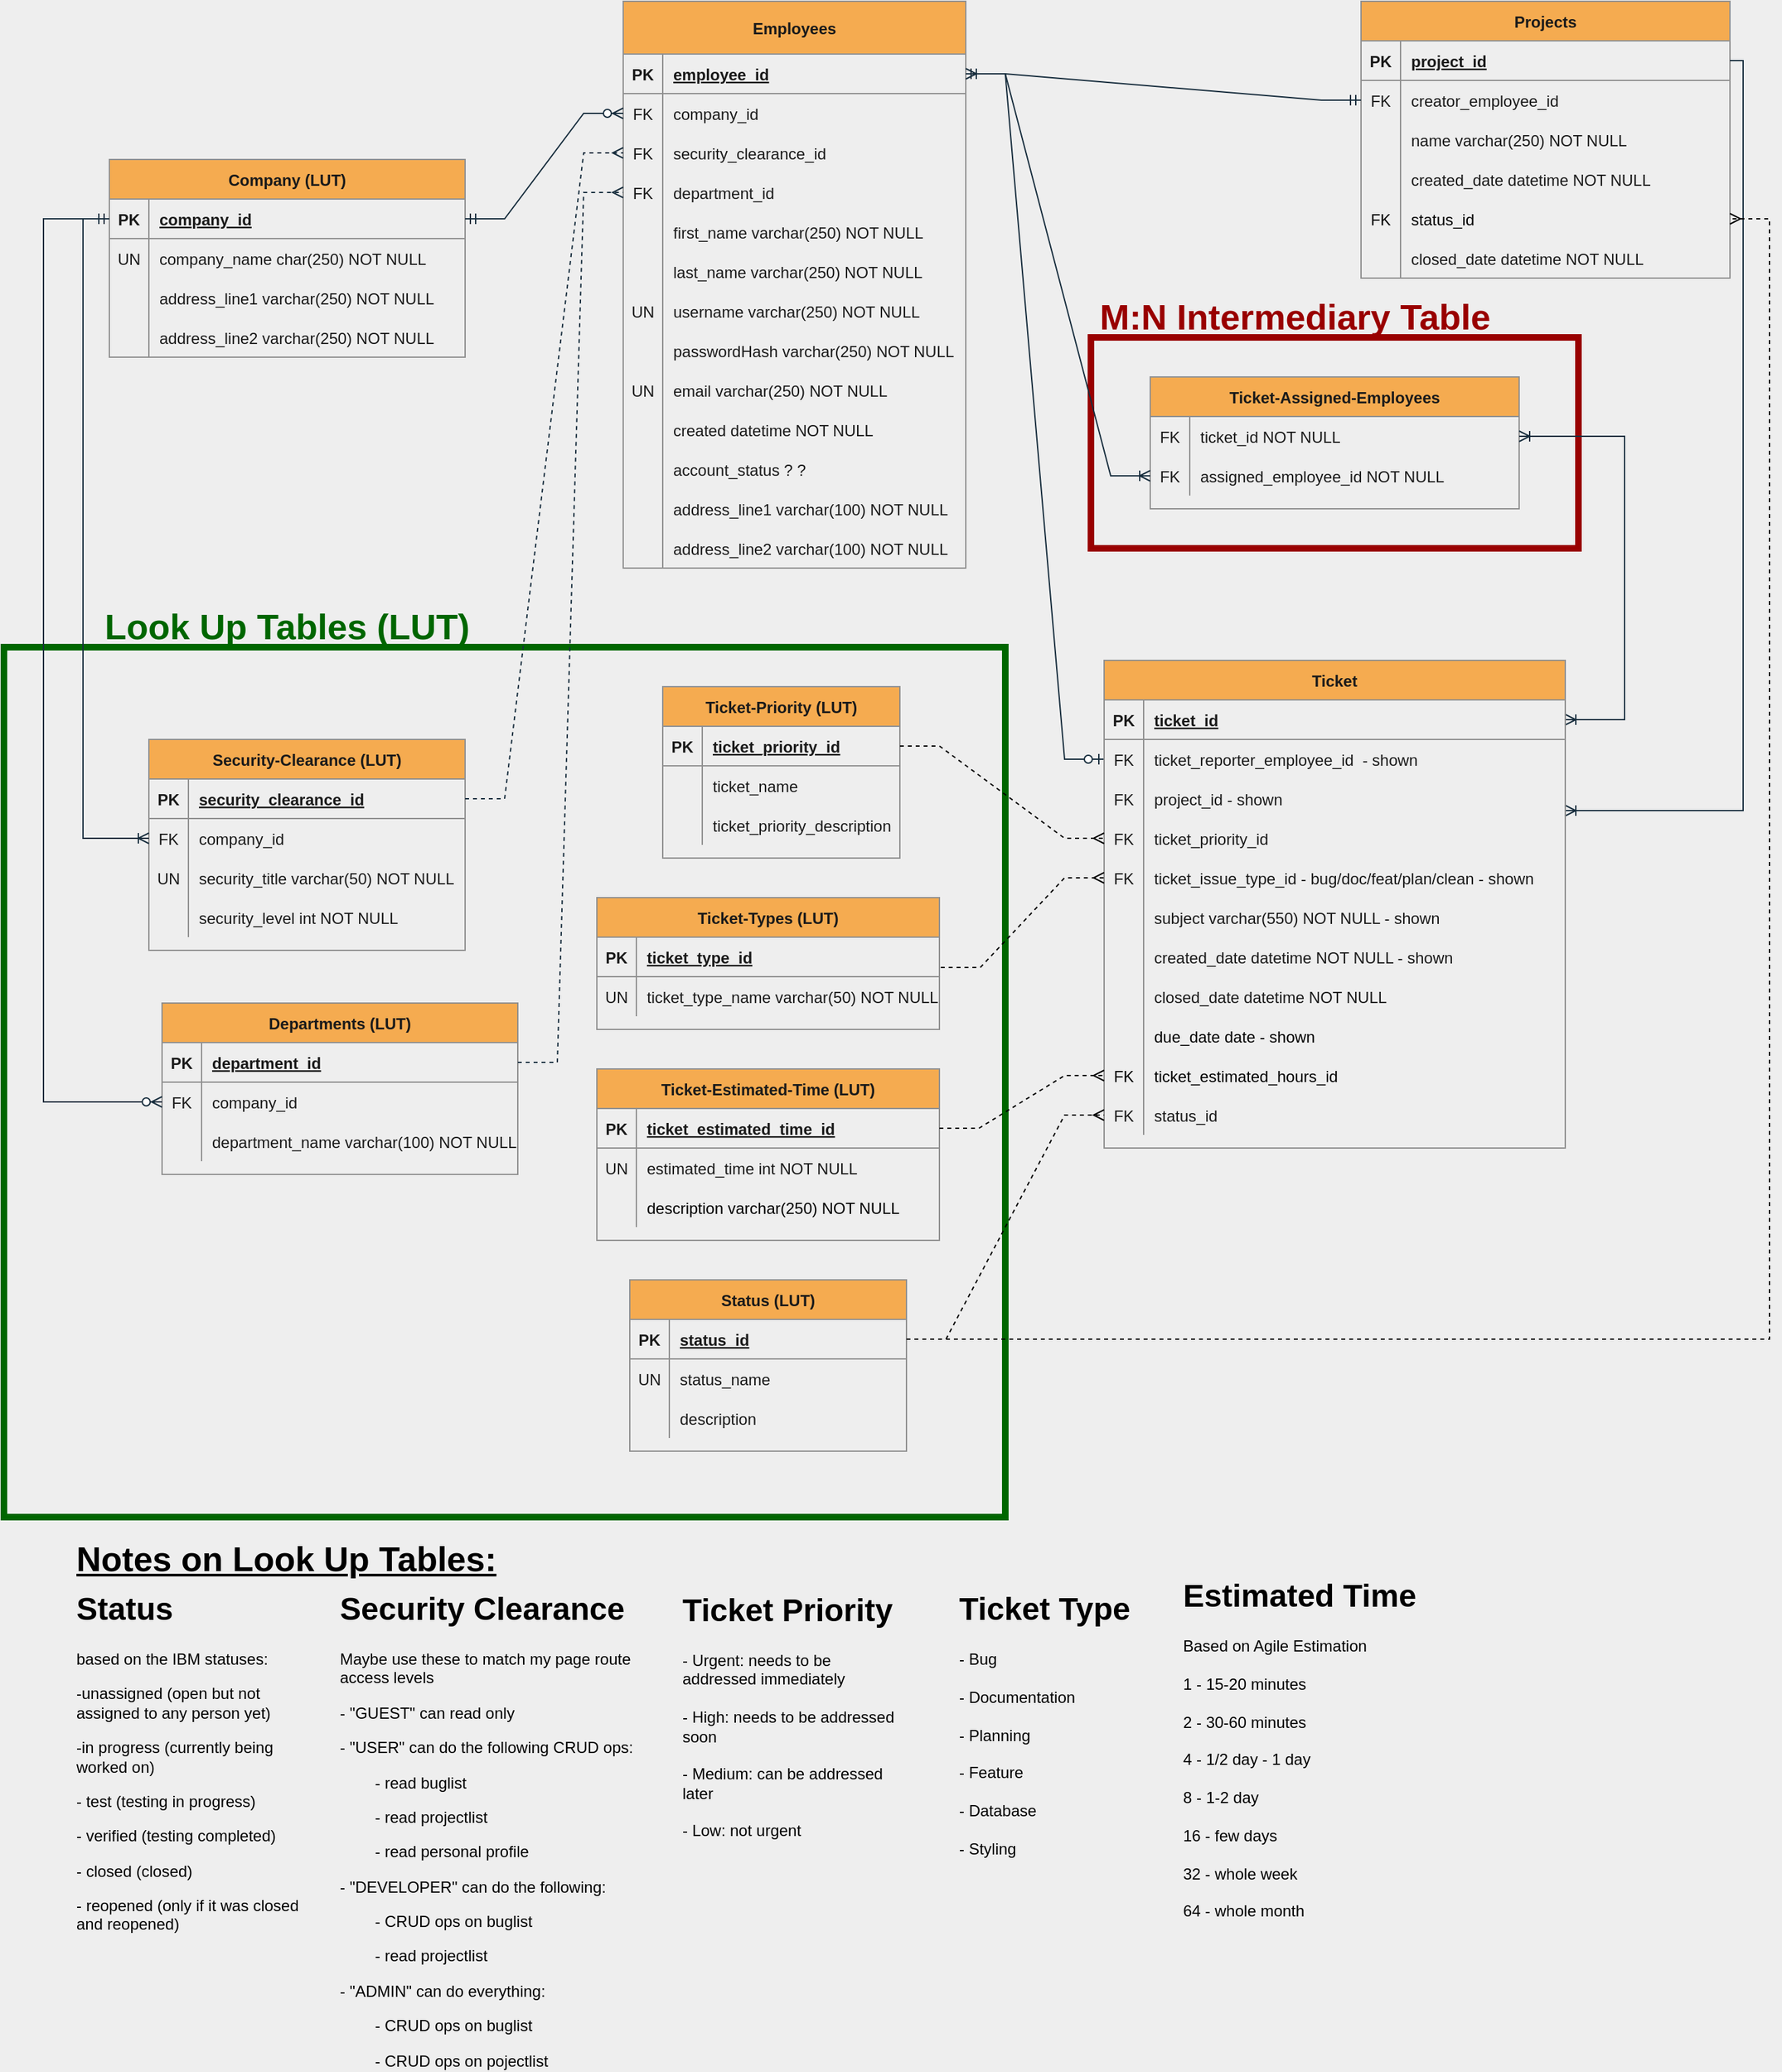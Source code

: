 <mxfile version="20.2.7" type="device" pages="2"><diagram id="R2lEEEUBdFMjLlhIrx00" name="Page-1"><mxGraphModel dx="2585" dy="1340" grid="1" gridSize="10" guides="1" tooltips="1" connect="1" arrows="1" fold="1" page="1" pageScale="1" pageWidth="1400" pageHeight="850" background="#EEEEEE" math="0" shadow="0" extFonts="Permanent Marker^https://fonts.googleapis.com/css?family=Permanent+Marker"><root><mxCell id="0"/><mxCell id="1" parent="0"/><mxCell id="hx3mYHBnlpgA2c0kCHcf-68" value="" style="verticalLabelPosition=bottom;verticalAlign=top;html=1;shape=mxgraph.basic.rect;fillColor2=none;strokeWidth=5;size=20;indent=5;fillColor=none;strokeColor=#006600;" parent="1" vertex="1"><mxGeometry x="40" y="530" width="760" height="660" as="geometry"/></mxCell><mxCell id="hx3mYHBnlpgA2c0kCHcf-72" value="" style="rounded=0;whiteSpace=wrap;html=1;fontSize=27;fontColor=#990000;strokeColor=#990000;strokeWidth=5;fillColor=none;" parent="1" vertex="1"><mxGeometry x="865" y="295" width="370" height="160" as="geometry"/></mxCell><mxCell id="4UNo-4O0Gdd2EWZILqHw-2" value="Projects" style="shape=table;startSize=30;container=1;collapsible=1;childLayout=tableLayout;fixedRows=1;rowLines=0;fontStyle=1;align=center;resizeLast=1;fontColor=#1A1A1A;strokeColor=#909090;fillColor=#F5AB50;" parent="1" vertex="1"><mxGeometry x="1070" y="40" width="280" height="210" as="geometry"/></mxCell><mxCell id="4UNo-4O0Gdd2EWZILqHw-3" value="" style="shape=tableRow;horizontal=0;startSize=0;swimlaneHead=0;swimlaneBody=0;fillColor=none;collapsible=0;dropTarget=0;points=[[0,0.5],[1,0.5]];portConstraint=eastwest;top=0;left=0;right=0;bottom=1;fontColor=#1A1A1A;strokeColor=#909090;" parent="4UNo-4O0Gdd2EWZILqHw-2" vertex="1"><mxGeometry y="30" width="280" height="30" as="geometry"/></mxCell><mxCell id="4UNo-4O0Gdd2EWZILqHw-4" value="PK" style="shape=partialRectangle;connectable=0;fillColor=none;top=0;left=0;bottom=0;right=0;fontStyle=1;overflow=hidden;fontColor=#1A1A1A;strokeColor=#909090;" parent="4UNo-4O0Gdd2EWZILqHw-3" vertex="1"><mxGeometry width="30" height="30" as="geometry"><mxRectangle width="30" height="30" as="alternateBounds"/></mxGeometry></mxCell><mxCell id="4UNo-4O0Gdd2EWZILqHw-5" value="project_id" style="shape=partialRectangle;connectable=0;fillColor=none;top=0;left=0;bottom=0;right=0;align=left;spacingLeft=6;fontStyle=5;overflow=hidden;fontColor=#1A1A1A;strokeColor=#909090;" parent="4UNo-4O0Gdd2EWZILqHw-3" vertex="1"><mxGeometry x="30" width="250" height="30" as="geometry"><mxRectangle width="250" height="30" as="alternateBounds"/></mxGeometry></mxCell><mxCell id="LWhECY3VDG5-HBNR4dG9-95" value="" style="shape=tableRow;horizontal=0;startSize=0;swimlaneHead=0;swimlaneBody=0;fillColor=none;collapsible=0;dropTarget=0;points=[[0,0.5],[1,0.5]];portConstraint=eastwest;top=0;left=0;right=0;bottom=0;fontColor=#1A1A1A;strokeColor=#909090;" parent="4UNo-4O0Gdd2EWZILqHw-2" vertex="1"><mxGeometry y="60" width="280" height="30" as="geometry"/></mxCell><mxCell id="LWhECY3VDG5-HBNR4dG9-96" value="FK" style="shape=partialRectangle;connectable=0;fillColor=none;top=0;left=0;bottom=0;right=0;editable=1;overflow=hidden;fontColor=#1A1A1A;strokeColor=#909090;" parent="LWhECY3VDG5-HBNR4dG9-95" vertex="1"><mxGeometry width="30" height="30" as="geometry"><mxRectangle width="30" height="30" as="alternateBounds"/></mxGeometry></mxCell><mxCell id="LWhECY3VDG5-HBNR4dG9-97" value="creator_employee_id " style="shape=partialRectangle;connectable=0;fillColor=none;top=0;left=0;bottom=0;right=0;align=left;spacingLeft=6;overflow=hidden;fontColor=#1A1A1A;strokeColor=#909090;" parent="LWhECY3VDG5-HBNR4dG9-95" vertex="1"><mxGeometry x="30" width="250" height="30" as="geometry"><mxRectangle width="250" height="30" as="alternateBounds"/></mxGeometry></mxCell><mxCell id="4UNo-4O0Gdd2EWZILqHw-6" value="" style="shape=tableRow;horizontal=0;startSize=0;swimlaneHead=0;swimlaneBody=0;fillColor=none;collapsible=0;dropTarget=0;points=[[0,0.5],[1,0.5]];portConstraint=eastwest;top=0;left=0;right=0;bottom=0;fontColor=#1A1A1A;strokeColor=#909090;" parent="4UNo-4O0Gdd2EWZILqHw-2" vertex="1"><mxGeometry y="90" width="280" height="30" as="geometry"/></mxCell><mxCell id="4UNo-4O0Gdd2EWZILqHw-7" value="" style="shape=partialRectangle;connectable=0;fillColor=none;top=0;left=0;bottom=0;right=0;editable=1;overflow=hidden;fontColor=#1A1A1A;strokeColor=#909090;" parent="4UNo-4O0Gdd2EWZILqHw-6" vertex="1"><mxGeometry width="30" height="30" as="geometry"><mxRectangle width="30" height="30" as="alternateBounds"/></mxGeometry></mxCell><mxCell id="4UNo-4O0Gdd2EWZILqHw-8" value="name varchar(250) NOT NULL" style="shape=partialRectangle;connectable=0;fillColor=none;top=0;left=0;bottom=0;right=0;align=left;spacingLeft=6;overflow=hidden;fontColor=#1A1A1A;strokeColor=#909090;" parent="4UNo-4O0Gdd2EWZILqHw-6" vertex="1"><mxGeometry x="30" width="250" height="30" as="geometry"><mxRectangle width="250" height="30" as="alternateBounds"/></mxGeometry></mxCell><mxCell id="4UNo-4O0Gdd2EWZILqHw-9" value="" style="shape=tableRow;horizontal=0;startSize=0;swimlaneHead=0;swimlaneBody=0;fillColor=none;collapsible=0;dropTarget=0;points=[[0,0.5],[1,0.5]];portConstraint=eastwest;top=0;left=0;right=0;bottom=0;fontColor=#1A1A1A;strokeColor=#909090;" parent="4UNo-4O0Gdd2EWZILqHw-2" vertex="1"><mxGeometry y="120" width="280" height="30" as="geometry"/></mxCell><mxCell id="4UNo-4O0Gdd2EWZILqHw-10" value="" style="shape=partialRectangle;connectable=0;fillColor=none;top=0;left=0;bottom=0;right=0;editable=1;overflow=hidden;fontColor=#1A1A1A;strokeColor=#909090;" parent="4UNo-4O0Gdd2EWZILqHw-9" vertex="1"><mxGeometry width="30" height="30" as="geometry"><mxRectangle width="30" height="30" as="alternateBounds"/></mxGeometry></mxCell><mxCell id="4UNo-4O0Gdd2EWZILqHw-11" value="created_date datetime NOT NULL" style="shape=partialRectangle;connectable=0;fillColor=none;top=0;left=0;bottom=0;right=0;align=left;spacingLeft=6;overflow=hidden;fontColor=#1A1A1A;strokeColor=#909090;" parent="4UNo-4O0Gdd2EWZILqHw-9" vertex="1"><mxGeometry x="30" width="250" height="30" as="geometry"><mxRectangle width="250" height="30" as="alternateBounds"/></mxGeometry></mxCell><mxCell id="w4_uqK2npZqC_u4iBmtv-2" value="" style="shape=tableRow;horizontal=0;startSize=0;swimlaneHead=0;swimlaneBody=0;fillColor=none;collapsible=0;dropTarget=0;points=[[0,0.5],[1,0.5]];portConstraint=eastwest;top=0;left=0;right=0;bottom=0;" parent="4UNo-4O0Gdd2EWZILqHw-2" vertex="1"><mxGeometry y="150" width="280" height="30" as="geometry"/></mxCell><mxCell id="w4_uqK2npZqC_u4iBmtv-3" value="FK" style="shape=partialRectangle;connectable=0;fillColor=none;top=0;left=0;bottom=0;right=0;editable=1;overflow=hidden;" parent="w4_uqK2npZqC_u4iBmtv-2" vertex="1"><mxGeometry width="30" height="30" as="geometry"><mxRectangle width="30" height="30" as="alternateBounds"/></mxGeometry></mxCell><mxCell id="w4_uqK2npZqC_u4iBmtv-4" value="status_id " style="shape=partialRectangle;connectable=0;fillColor=none;top=0;left=0;bottom=0;right=0;align=left;spacingLeft=6;overflow=hidden;" parent="w4_uqK2npZqC_u4iBmtv-2" vertex="1"><mxGeometry x="30" width="250" height="30" as="geometry"><mxRectangle width="250" height="30" as="alternateBounds"/></mxGeometry></mxCell><mxCell id="4UNo-4O0Gdd2EWZILqHw-12" value="" style="shape=tableRow;horizontal=0;startSize=0;swimlaneHead=0;swimlaneBody=0;fillColor=none;collapsible=0;dropTarget=0;points=[[0,0.5],[1,0.5]];portConstraint=eastwest;top=0;left=0;right=0;bottom=0;fontColor=#1A1A1A;strokeColor=#909090;" parent="4UNo-4O0Gdd2EWZILqHw-2" vertex="1"><mxGeometry y="180" width="280" height="30" as="geometry"/></mxCell><mxCell id="4UNo-4O0Gdd2EWZILqHw-13" value="" style="shape=partialRectangle;connectable=0;fillColor=none;top=0;left=0;bottom=0;right=0;editable=1;overflow=hidden;fontColor=#1A1A1A;strokeColor=#909090;" parent="4UNo-4O0Gdd2EWZILqHw-12" vertex="1"><mxGeometry width="30" height="30" as="geometry"><mxRectangle width="30" height="30" as="alternateBounds"/></mxGeometry></mxCell><mxCell id="4UNo-4O0Gdd2EWZILqHw-14" value="closed_date datetime NOT NULL" style="shape=partialRectangle;connectable=0;fillColor=none;top=0;left=0;bottom=0;right=0;align=left;spacingLeft=6;overflow=hidden;fontColor=#1A1A1A;strokeColor=#909090;" parent="4UNo-4O0Gdd2EWZILqHw-12" vertex="1"><mxGeometry x="30" width="250" height="30" as="geometry"><mxRectangle width="250" height="30" as="alternateBounds"/></mxGeometry></mxCell><mxCell id="LWhECY3VDG5-HBNR4dG9-21" value="Employees" style="shape=table;startSize=40;container=1;collapsible=1;childLayout=tableLayout;fixedRows=1;rowLines=0;fontStyle=1;align=center;resizeLast=1;fillColor=#F5AB50;strokeColor=#909090;fontColor=#1A1A1A;" parent="1" vertex="1"><mxGeometry x="510" y="40" width="260" height="430" as="geometry"/></mxCell><mxCell id="LWhECY3VDG5-HBNR4dG9-22" value="" style="shape=tableRow;horizontal=0;startSize=0;swimlaneHead=0;swimlaneBody=0;fillColor=none;collapsible=0;dropTarget=0;points=[[0,0.5],[1,0.5]];portConstraint=eastwest;top=0;left=0;right=0;bottom=1;strokeColor=#909090;fontColor=#1A1A1A;" parent="LWhECY3VDG5-HBNR4dG9-21" vertex="1"><mxGeometry y="40" width="260" height="30" as="geometry"/></mxCell><mxCell id="LWhECY3VDG5-HBNR4dG9-23" value="PK" style="shape=partialRectangle;connectable=0;fillColor=none;top=0;left=0;bottom=0;right=0;fontStyle=1;overflow=hidden;strokeColor=#909090;fontColor=#1A1A1A;" parent="LWhECY3VDG5-HBNR4dG9-22" vertex="1"><mxGeometry width="30" height="30" as="geometry"><mxRectangle width="30" height="30" as="alternateBounds"/></mxGeometry></mxCell><mxCell id="LWhECY3VDG5-HBNR4dG9-24" value="employee_id" style="shape=partialRectangle;connectable=0;fillColor=none;top=0;left=0;bottom=0;right=0;align=left;spacingLeft=6;fontStyle=5;overflow=hidden;strokeColor=#909090;fontColor=#1A1A1A;" parent="LWhECY3VDG5-HBNR4dG9-22" vertex="1"><mxGeometry x="30" width="230" height="30" as="geometry"><mxRectangle width="230" height="30" as="alternateBounds"/></mxGeometry></mxCell><mxCell id="LWhECY3VDG5-HBNR4dG9-127" value="" style="shape=tableRow;horizontal=0;startSize=0;swimlaneHead=0;swimlaneBody=0;fillColor=none;collapsible=0;dropTarget=0;points=[[0,0.5],[1,0.5]];portConstraint=eastwest;top=0;left=0;right=0;bottom=0;fontColor=#1A1A1A;strokeColor=#909090;" parent="LWhECY3VDG5-HBNR4dG9-21" vertex="1"><mxGeometry y="70" width="260" height="30" as="geometry"/></mxCell><mxCell id="LWhECY3VDG5-HBNR4dG9-128" value="FK" style="shape=partialRectangle;connectable=0;fillColor=none;top=0;left=0;bottom=0;right=0;editable=1;overflow=hidden;fontColor=#1A1A1A;strokeColor=#909090;" parent="LWhECY3VDG5-HBNR4dG9-127" vertex="1"><mxGeometry width="30" height="30" as="geometry"><mxRectangle width="30" height="30" as="alternateBounds"/></mxGeometry></mxCell><mxCell id="LWhECY3VDG5-HBNR4dG9-129" value="company_id" style="shape=partialRectangle;connectable=0;fillColor=none;top=0;left=0;bottom=0;right=0;align=left;spacingLeft=6;overflow=hidden;fontColor=#1A1A1A;strokeColor=#909090;" parent="LWhECY3VDG5-HBNR4dG9-127" vertex="1"><mxGeometry x="30" width="230" height="30" as="geometry"><mxRectangle width="230" height="30" as="alternateBounds"/></mxGeometry></mxCell><mxCell id="LWhECY3VDG5-HBNR4dG9-131" value="" style="shape=tableRow;horizontal=0;startSize=0;swimlaneHead=0;swimlaneBody=0;fillColor=none;collapsible=0;dropTarget=0;points=[[0,0.5],[1,0.5]];portConstraint=eastwest;top=0;left=0;right=0;bottom=0;fontColor=#1A1A1A;strokeColor=#909090;" parent="LWhECY3VDG5-HBNR4dG9-21" vertex="1"><mxGeometry y="100" width="260" height="30" as="geometry"/></mxCell><mxCell id="LWhECY3VDG5-HBNR4dG9-132" value="FK" style="shape=partialRectangle;connectable=0;fillColor=none;top=0;left=0;bottom=0;right=0;editable=1;overflow=hidden;fontColor=#1A1A1A;strokeColor=#909090;" parent="LWhECY3VDG5-HBNR4dG9-131" vertex="1"><mxGeometry width="30" height="30" as="geometry"><mxRectangle width="30" height="30" as="alternateBounds"/></mxGeometry></mxCell><mxCell id="LWhECY3VDG5-HBNR4dG9-133" value="security_clearance_id" style="shape=partialRectangle;connectable=0;fillColor=none;top=0;left=0;bottom=0;right=0;align=left;spacingLeft=6;overflow=hidden;fontColor=#1A1A1A;strokeColor=#909090;" parent="LWhECY3VDG5-HBNR4dG9-131" vertex="1"><mxGeometry x="30" width="230" height="30" as="geometry"><mxRectangle width="230" height="30" as="alternateBounds"/></mxGeometry></mxCell><mxCell id="LWhECY3VDG5-HBNR4dG9-181" value="" style="shape=tableRow;horizontal=0;startSize=0;swimlaneHead=0;swimlaneBody=0;fillColor=none;collapsible=0;dropTarget=0;points=[[0,0.5],[1,0.5]];portConstraint=eastwest;top=0;left=0;right=0;bottom=0;fontColor=#1A1A1A;strokeColor=#909090;" parent="LWhECY3VDG5-HBNR4dG9-21" vertex="1"><mxGeometry y="130" width="260" height="30" as="geometry"/></mxCell><mxCell id="LWhECY3VDG5-HBNR4dG9-182" value="FK" style="shape=partialRectangle;connectable=0;fillColor=none;top=0;left=0;bottom=0;right=0;editable=1;overflow=hidden;fontColor=#1A1A1A;strokeColor=#909090;" parent="LWhECY3VDG5-HBNR4dG9-181" vertex="1"><mxGeometry width="30" height="30" as="geometry"><mxRectangle width="30" height="30" as="alternateBounds"/></mxGeometry></mxCell><mxCell id="LWhECY3VDG5-HBNR4dG9-183" value="department_id" style="shape=partialRectangle;connectable=0;fillColor=none;top=0;left=0;bottom=0;right=0;align=left;spacingLeft=6;overflow=hidden;fontColor=#1A1A1A;strokeColor=#909090;" parent="LWhECY3VDG5-HBNR4dG9-181" vertex="1"><mxGeometry x="30" width="230" height="30" as="geometry"><mxRectangle width="230" height="30" as="alternateBounds"/></mxGeometry></mxCell><mxCell id="LWhECY3VDG5-HBNR4dG9-25" value="" style="shape=tableRow;horizontal=0;startSize=0;swimlaneHead=0;swimlaneBody=0;fillColor=none;collapsible=0;dropTarget=0;points=[[0,0.5],[1,0.5]];portConstraint=eastwest;top=0;left=0;right=0;bottom=0;strokeColor=#909090;fontColor=#1A1A1A;" parent="LWhECY3VDG5-HBNR4dG9-21" vertex="1"><mxGeometry y="160" width="260" height="30" as="geometry"/></mxCell><mxCell id="LWhECY3VDG5-HBNR4dG9-26" value="" style="shape=partialRectangle;connectable=0;fillColor=none;top=0;left=0;bottom=0;right=0;editable=1;overflow=hidden;strokeColor=#909090;fontColor=#1A1A1A;" parent="LWhECY3VDG5-HBNR4dG9-25" vertex="1"><mxGeometry width="30" height="30" as="geometry"><mxRectangle width="30" height="30" as="alternateBounds"/></mxGeometry></mxCell><mxCell id="LWhECY3VDG5-HBNR4dG9-27" value="first_name varchar(250) NOT NULL" style="shape=partialRectangle;connectable=0;fillColor=none;top=0;left=0;bottom=0;right=0;align=left;spacingLeft=6;overflow=hidden;strokeColor=#909090;fontColor=#1A1A1A;" parent="LWhECY3VDG5-HBNR4dG9-25" vertex="1"><mxGeometry x="30" width="230" height="30" as="geometry"><mxRectangle width="230" height="30" as="alternateBounds"/></mxGeometry></mxCell><mxCell id="LWhECY3VDG5-HBNR4dG9-28" value="" style="shape=tableRow;horizontal=0;startSize=0;swimlaneHead=0;swimlaneBody=0;fillColor=none;collapsible=0;dropTarget=0;points=[[0,0.5],[1,0.5]];portConstraint=eastwest;top=0;left=0;right=0;bottom=0;strokeColor=#909090;fontColor=#1A1A1A;" parent="LWhECY3VDG5-HBNR4dG9-21" vertex="1"><mxGeometry y="190" width="260" height="30" as="geometry"/></mxCell><mxCell id="LWhECY3VDG5-HBNR4dG9-29" value="" style="shape=partialRectangle;connectable=0;fillColor=none;top=0;left=0;bottom=0;right=0;editable=1;overflow=hidden;strokeColor=#909090;fontColor=#1A1A1A;" parent="LWhECY3VDG5-HBNR4dG9-28" vertex="1"><mxGeometry width="30" height="30" as="geometry"><mxRectangle width="30" height="30" as="alternateBounds"/></mxGeometry></mxCell><mxCell id="LWhECY3VDG5-HBNR4dG9-30" value="last_name varchar(250) NOT NULL" style="shape=partialRectangle;connectable=0;fillColor=none;top=0;left=0;bottom=0;right=0;align=left;spacingLeft=6;overflow=hidden;strokeColor=#909090;fontColor=#1A1A1A;" parent="LWhECY3VDG5-HBNR4dG9-28" vertex="1"><mxGeometry x="30" width="230" height="30" as="geometry"><mxRectangle width="230" height="30" as="alternateBounds"/></mxGeometry></mxCell><mxCell id="LWhECY3VDG5-HBNR4dG9-31" value="" style="shape=tableRow;horizontal=0;startSize=0;swimlaneHead=0;swimlaneBody=0;fillColor=none;collapsible=0;dropTarget=0;points=[[0,0.5],[1,0.5]];portConstraint=eastwest;top=0;left=0;right=0;bottom=0;strokeColor=#909090;fontColor=#1A1A1A;" parent="LWhECY3VDG5-HBNR4dG9-21" vertex="1"><mxGeometry y="220" width="260" height="30" as="geometry"/></mxCell><mxCell id="LWhECY3VDG5-HBNR4dG9-32" value="UN" style="shape=partialRectangle;connectable=0;fillColor=none;top=0;left=0;bottom=0;right=0;editable=1;overflow=hidden;strokeColor=#909090;fontColor=#1A1A1A;" parent="LWhECY3VDG5-HBNR4dG9-31" vertex="1"><mxGeometry width="30" height="30" as="geometry"><mxRectangle width="30" height="30" as="alternateBounds"/></mxGeometry></mxCell><mxCell id="LWhECY3VDG5-HBNR4dG9-33" value="username varchar(250) NOT NULL" style="shape=partialRectangle;connectable=0;fillColor=none;top=0;left=0;bottom=0;right=0;align=left;spacingLeft=6;overflow=hidden;strokeColor=#909090;fontColor=#1A1A1A;" parent="LWhECY3VDG5-HBNR4dG9-31" vertex="1"><mxGeometry x="30" width="230" height="30" as="geometry"><mxRectangle width="230" height="30" as="alternateBounds"/></mxGeometry></mxCell><mxCell id="LWhECY3VDG5-HBNR4dG9-119" value="" style="shape=tableRow;horizontal=0;startSize=0;swimlaneHead=0;swimlaneBody=0;fillColor=none;collapsible=0;dropTarget=0;points=[[0,0.5],[1,0.5]];portConstraint=eastwest;top=0;left=0;right=0;bottom=0;fontColor=#1A1A1A;strokeColor=#909090;" parent="LWhECY3VDG5-HBNR4dG9-21" vertex="1"><mxGeometry y="250" width="260" height="30" as="geometry"/></mxCell><mxCell id="LWhECY3VDG5-HBNR4dG9-120" value="" style="shape=partialRectangle;connectable=0;fillColor=none;top=0;left=0;bottom=0;right=0;editable=1;overflow=hidden;fontColor=#1A1A1A;strokeColor=#909090;" parent="LWhECY3VDG5-HBNR4dG9-119" vertex="1"><mxGeometry width="30" height="30" as="geometry"><mxRectangle width="30" height="30" as="alternateBounds"/></mxGeometry></mxCell><mxCell id="LWhECY3VDG5-HBNR4dG9-121" value="passwordHash varchar(250) NOT NULL" style="shape=partialRectangle;connectable=0;fillColor=none;top=0;left=0;bottom=0;right=0;align=left;spacingLeft=6;overflow=hidden;fontColor=#1A1A1A;strokeColor=#909090;" parent="LWhECY3VDG5-HBNR4dG9-119" vertex="1"><mxGeometry x="30" width="230" height="30" as="geometry"><mxRectangle width="230" height="30" as="alternateBounds"/></mxGeometry></mxCell><mxCell id="LWhECY3VDG5-HBNR4dG9-123" value="" style="shape=tableRow;horizontal=0;startSize=0;swimlaneHead=0;swimlaneBody=0;fillColor=none;collapsible=0;dropTarget=0;points=[[0,0.5],[1,0.5]];portConstraint=eastwest;top=0;left=0;right=0;bottom=0;fontColor=#1A1A1A;strokeColor=#909090;" parent="LWhECY3VDG5-HBNR4dG9-21" vertex="1"><mxGeometry y="280" width="260" height="30" as="geometry"/></mxCell><mxCell id="LWhECY3VDG5-HBNR4dG9-124" value="UN" style="shape=partialRectangle;connectable=0;fillColor=none;top=0;left=0;bottom=0;right=0;editable=1;overflow=hidden;fontColor=#1A1A1A;strokeColor=#909090;" parent="LWhECY3VDG5-HBNR4dG9-123" vertex="1"><mxGeometry width="30" height="30" as="geometry"><mxRectangle width="30" height="30" as="alternateBounds"/></mxGeometry></mxCell><mxCell id="LWhECY3VDG5-HBNR4dG9-125" value="email varchar(250) NOT NULL" style="shape=partialRectangle;connectable=0;fillColor=none;top=0;left=0;bottom=0;right=0;align=left;spacingLeft=6;overflow=hidden;fontColor=#1A1A1A;strokeColor=#909090;" parent="LWhECY3VDG5-HBNR4dG9-123" vertex="1"><mxGeometry x="30" width="230" height="30" as="geometry"><mxRectangle width="230" height="30" as="alternateBounds"/></mxGeometry></mxCell><mxCell id="LWhECY3VDG5-HBNR4dG9-135" value="" style="shape=tableRow;horizontal=0;startSize=0;swimlaneHead=0;swimlaneBody=0;fillColor=none;collapsible=0;dropTarget=0;points=[[0,0.5],[1,0.5]];portConstraint=eastwest;top=0;left=0;right=0;bottom=0;fontColor=#1A1A1A;strokeColor=#909090;" parent="LWhECY3VDG5-HBNR4dG9-21" vertex="1"><mxGeometry y="310" width="260" height="30" as="geometry"/></mxCell><mxCell id="LWhECY3VDG5-HBNR4dG9-136" value="" style="shape=partialRectangle;connectable=0;fillColor=none;top=0;left=0;bottom=0;right=0;editable=1;overflow=hidden;fontColor=#1A1A1A;strokeColor=#909090;" parent="LWhECY3VDG5-HBNR4dG9-135" vertex="1"><mxGeometry width="30" height="30" as="geometry"><mxRectangle width="30" height="30" as="alternateBounds"/></mxGeometry></mxCell><mxCell id="LWhECY3VDG5-HBNR4dG9-137" value="created datetime NOT NULL" style="shape=partialRectangle;connectable=0;fillColor=none;top=0;left=0;bottom=0;right=0;align=left;spacingLeft=6;overflow=hidden;fontColor=#1A1A1A;strokeColor=#909090;" parent="LWhECY3VDG5-HBNR4dG9-135" vertex="1"><mxGeometry x="30" width="230" height="30" as="geometry"><mxRectangle width="230" height="30" as="alternateBounds"/></mxGeometry></mxCell><mxCell id="LWhECY3VDG5-HBNR4dG9-139" value="" style="shape=tableRow;horizontal=0;startSize=0;swimlaneHead=0;swimlaneBody=0;fillColor=none;collapsible=0;dropTarget=0;points=[[0,0.5],[1,0.5]];portConstraint=eastwest;top=0;left=0;right=0;bottom=0;fontColor=#1A1A1A;strokeColor=#909090;" parent="LWhECY3VDG5-HBNR4dG9-21" vertex="1"><mxGeometry y="340" width="260" height="30" as="geometry"/></mxCell><mxCell id="LWhECY3VDG5-HBNR4dG9-140" value="" style="shape=partialRectangle;connectable=0;fillColor=none;top=0;left=0;bottom=0;right=0;editable=1;overflow=hidden;fontColor=#1A1A1A;strokeColor=#909090;" parent="LWhECY3VDG5-HBNR4dG9-139" vertex="1"><mxGeometry width="30" height="30" as="geometry"><mxRectangle width="30" height="30" as="alternateBounds"/></mxGeometry></mxCell><mxCell id="LWhECY3VDG5-HBNR4dG9-141" value="account_status ? ?" style="shape=partialRectangle;connectable=0;fillColor=none;top=0;left=0;bottom=0;right=0;align=left;spacingLeft=6;overflow=hidden;fontColor=#1A1A1A;strokeColor=#909090;" parent="LWhECY3VDG5-HBNR4dG9-139" vertex="1"><mxGeometry x="30" width="230" height="30" as="geometry"><mxRectangle width="230" height="30" as="alternateBounds"/></mxGeometry></mxCell><mxCell id="LWhECY3VDG5-HBNR4dG9-143" value="" style="shape=tableRow;horizontal=0;startSize=0;swimlaneHead=0;swimlaneBody=0;fillColor=none;collapsible=0;dropTarget=0;points=[[0,0.5],[1,0.5]];portConstraint=eastwest;top=0;left=0;right=0;bottom=0;fontColor=#1A1A1A;strokeColor=#909090;" parent="LWhECY3VDG5-HBNR4dG9-21" vertex="1"><mxGeometry y="370" width="260" height="30" as="geometry"/></mxCell><mxCell id="LWhECY3VDG5-HBNR4dG9-144" value="" style="shape=partialRectangle;connectable=0;fillColor=none;top=0;left=0;bottom=0;right=0;editable=1;overflow=hidden;fontColor=#1A1A1A;strokeColor=#909090;" parent="LWhECY3VDG5-HBNR4dG9-143" vertex="1"><mxGeometry width="30" height="30" as="geometry"><mxRectangle width="30" height="30" as="alternateBounds"/></mxGeometry></mxCell><mxCell id="LWhECY3VDG5-HBNR4dG9-145" value="address_line1 varchar(100) NOT NULL" style="shape=partialRectangle;connectable=0;fillColor=none;top=0;left=0;bottom=0;right=0;align=left;spacingLeft=6;overflow=hidden;fontColor=#1A1A1A;strokeColor=#909090;" parent="LWhECY3VDG5-HBNR4dG9-143" vertex="1"><mxGeometry x="30" width="230" height="30" as="geometry"><mxRectangle width="230" height="30" as="alternateBounds"/></mxGeometry></mxCell><mxCell id="LWhECY3VDG5-HBNR4dG9-147" value="" style="shape=tableRow;horizontal=0;startSize=0;swimlaneHead=0;swimlaneBody=0;fillColor=none;collapsible=0;dropTarget=0;points=[[0,0.5],[1,0.5]];portConstraint=eastwest;top=0;left=0;right=0;bottom=0;fontColor=#1A1A1A;strokeColor=#909090;" parent="LWhECY3VDG5-HBNR4dG9-21" vertex="1"><mxGeometry y="400" width="260" height="30" as="geometry"/></mxCell><mxCell id="LWhECY3VDG5-HBNR4dG9-148" value="" style="shape=partialRectangle;connectable=0;fillColor=none;top=0;left=0;bottom=0;right=0;editable=1;overflow=hidden;fontColor=#1A1A1A;strokeColor=#909090;" parent="LWhECY3VDG5-HBNR4dG9-147" vertex="1"><mxGeometry width="30" height="30" as="geometry"><mxRectangle width="30" height="30" as="alternateBounds"/></mxGeometry></mxCell><mxCell id="LWhECY3VDG5-HBNR4dG9-149" value="address_line2 varchar(100) NOT NULL" style="shape=partialRectangle;connectable=0;fillColor=none;top=0;left=0;bottom=0;right=0;align=left;spacingLeft=6;overflow=hidden;fontColor=#1A1A1A;strokeColor=#909090;" parent="LWhECY3VDG5-HBNR4dG9-147" vertex="1"><mxGeometry x="30" width="230" height="30" as="geometry"><mxRectangle width="230" height="30" as="alternateBounds"/></mxGeometry></mxCell><mxCell id="LWhECY3VDG5-HBNR4dG9-34" value="Company (LUT)" style="shape=table;startSize=30;container=1;collapsible=1;childLayout=tableLayout;fixedRows=1;rowLines=0;fontStyle=1;align=center;resizeLast=1;fontColor=#1A1A1A;strokeColor=#909090;fillColor=#F5AB50;" parent="1" vertex="1"><mxGeometry x="120" y="160" width="270" height="150" as="geometry"/></mxCell><mxCell id="LWhECY3VDG5-HBNR4dG9-35" value="" style="shape=tableRow;horizontal=0;startSize=0;swimlaneHead=0;swimlaneBody=0;fillColor=none;collapsible=0;dropTarget=0;points=[[0,0.5],[1,0.5]];portConstraint=eastwest;top=0;left=0;right=0;bottom=1;fontColor=#1A1A1A;strokeColor=#909090;" parent="LWhECY3VDG5-HBNR4dG9-34" vertex="1"><mxGeometry y="30" width="270" height="30" as="geometry"/></mxCell><mxCell id="LWhECY3VDG5-HBNR4dG9-36" value="PK" style="shape=partialRectangle;connectable=0;fillColor=none;top=0;left=0;bottom=0;right=0;fontStyle=1;overflow=hidden;fontColor=#1A1A1A;strokeColor=#909090;" parent="LWhECY3VDG5-HBNR4dG9-35" vertex="1"><mxGeometry width="30" height="30" as="geometry"><mxRectangle width="30" height="30" as="alternateBounds"/></mxGeometry></mxCell><mxCell id="LWhECY3VDG5-HBNR4dG9-37" value="company_id" style="shape=partialRectangle;connectable=0;fillColor=none;top=0;left=0;bottom=0;right=0;align=left;spacingLeft=6;fontStyle=5;overflow=hidden;fontColor=#1A1A1A;strokeColor=#909090;" parent="LWhECY3VDG5-HBNR4dG9-35" vertex="1"><mxGeometry x="30" width="240" height="30" as="geometry"><mxRectangle width="240" height="30" as="alternateBounds"/></mxGeometry></mxCell><mxCell id="LWhECY3VDG5-HBNR4dG9-38" value="" style="shape=tableRow;horizontal=0;startSize=0;swimlaneHead=0;swimlaneBody=0;fillColor=none;collapsible=0;dropTarget=0;points=[[0,0.5],[1,0.5]];portConstraint=eastwest;top=0;left=0;right=0;bottom=0;fontColor=#1A1A1A;strokeColor=#909090;" parent="LWhECY3VDG5-HBNR4dG9-34" vertex="1"><mxGeometry y="60" width="270" height="30" as="geometry"/></mxCell><mxCell id="LWhECY3VDG5-HBNR4dG9-39" value="UN" style="shape=partialRectangle;connectable=0;fillColor=none;top=0;left=0;bottom=0;right=0;editable=1;overflow=hidden;fontColor=#1A1A1A;strokeColor=#909090;" parent="LWhECY3VDG5-HBNR4dG9-38" vertex="1"><mxGeometry width="30" height="30" as="geometry"><mxRectangle width="30" height="30" as="alternateBounds"/></mxGeometry></mxCell><mxCell id="LWhECY3VDG5-HBNR4dG9-40" value="company_name char(250) NOT NULL" style="shape=partialRectangle;connectable=0;fillColor=none;top=0;left=0;bottom=0;right=0;align=left;spacingLeft=6;overflow=hidden;fontColor=#1A1A1A;strokeColor=#909090;" parent="LWhECY3VDG5-HBNR4dG9-38" vertex="1"><mxGeometry x="30" width="240" height="30" as="geometry"><mxRectangle width="240" height="30" as="alternateBounds"/></mxGeometry></mxCell><mxCell id="LWhECY3VDG5-HBNR4dG9-172" value="" style="shape=tableRow;horizontal=0;startSize=0;swimlaneHead=0;swimlaneBody=0;fillColor=none;collapsible=0;dropTarget=0;points=[[0,0.5],[1,0.5]];portConstraint=eastwest;top=0;left=0;right=0;bottom=0;fontColor=#1A1A1A;strokeColor=#909090;" parent="LWhECY3VDG5-HBNR4dG9-34" vertex="1"><mxGeometry y="90" width="270" height="30" as="geometry"/></mxCell><mxCell id="LWhECY3VDG5-HBNR4dG9-173" value="" style="shape=partialRectangle;connectable=0;fillColor=none;top=0;left=0;bottom=0;right=0;editable=1;overflow=hidden;fontColor=#1A1A1A;strokeColor=#909090;" parent="LWhECY3VDG5-HBNR4dG9-172" vertex="1"><mxGeometry width="30" height="30" as="geometry"><mxRectangle width="30" height="30" as="alternateBounds"/></mxGeometry></mxCell><mxCell id="LWhECY3VDG5-HBNR4dG9-174" value="address_line1 varchar(250) NOT NULL" style="shape=partialRectangle;connectable=0;fillColor=none;top=0;left=0;bottom=0;right=0;align=left;spacingLeft=6;overflow=hidden;fontColor=#1A1A1A;strokeColor=#909090;" parent="LWhECY3VDG5-HBNR4dG9-172" vertex="1"><mxGeometry x="30" width="240" height="30" as="geometry"><mxRectangle width="240" height="30" as="alternateBounds"/></mxGeometry></mxCell><mxCell id="LWhECY3VDG5-HBNR4dG9-177" value="" style="shape=tableRow;horizontal=0;startSize=0;swimlaneHead=0;swimlaneBody=0;fillColor=none;collapsible=0;dropTarget=0;points=[[0,0.5],[1,0.5]];portConstraint=eastwest;top=0;left=0;right=0;bottom=0;fontColor=#1A1A1A;strokeColor=#909090;" parent="LWhECY3VDG5-HBNR4dG9-34" vertex="1"><mxGeometry y="120" width="270" height="30" as="geometry"/></mxCell><mxCell id="LWhECY3VDG5-HBNR4dG9-178" value="" style="shape=partialRectangle;connectable=0;fillColor=none;top=0;left=0;bottom=0;right=0;editable=1;overflow=hidden;fontColor=#1A1A1A;strokeColor=#909090;" parent="LWhECY3VDG5-HBNR4dG9-177" vertex="1"><mxGeometry width="30" height="30" as="geometry"><mxRectangle width="30" height="30" as="alternateBounds"/></mxGeometry></mxCell><mxCell id="LWhECY3VDG5-HBNR4dG9-179" value="address_line2 varchar(250) NOT NULL" style="shape=partialRectangle;connectable=0;fillColor=none;top=0;left=0;bottom=0;right=0;align=left;spacingLeft=6;overflow=hidden;fontColor=#1A1A1A;strokeColor=#909090;" parent="LWhECY3VDG5-HBNR4dG9-177" vertex="1"><mxGeometry x="30" width="240" height="30" as="geometry"><mxRectangle width="240" height="30" as="alternateBounds"/></mxGeometry></mxCell><mxCell id="LWhECY3VDG5-HBNR4dG9-47" value="Ticket-Assigned-Employees" style="shape=table;startSize=30;container=1;collapsible=1;childLayout=tableLayout;fixedRows=1;rowLines=0;fontStyle=1;align=center;resizeLast=1;fontColor=#1A1A1A;strokeColor=#909090;fillColor=#F5AB50;" parent="1" vertex="1"><mxGeometry x="910" y="325" width="280" height="100" as="geometry"/></mxCell><mxCell id="LWhECY3VDG5-HBNR4dG9-51" value="" style="shape=tableRow;horizontal=0;startSize=0;swimlaneHead=0;swimlaneBody=0;fillColor=none;collapsible=0;dropTarget=0;points=[[0,0.5],[1,0.5]];portConstraint=eastwest;top=0;left=0;right=0;bottom=0;fontColor=#1A1A1A;strokeColor=#909090;" parent="LWhECY3VDG5-HBNR4dG9-47" vertex="1"><mxGeometry y="30" width="280" height="30" as="geometry"/></mxCell><mxCell id="LWhECY3VDG5-HBNR4dG9-52" value="FK" style="shape=partialRectangle;connectable=0;fillColor=none;top=0;left=0;bottom=0;right=0;editable=1;overflow=hidden;fontColor=#1A1A1A;strokeColor=#909090;" parent="LWhECY3VDG5-HBNR4dG9-51" vertex="1"><mxGeometry width="30" height="30" as="geometry"><mxRectangle width="30" height="30" as="alternateBounds"/></mxGeometry></mxCell><mxCell id="LWhECY3VDG5-HBNR4dG9-53" value="ticket_id NOT NULL" style="shape=partialRectangle;connectable=0;fillColor=none;top=0;left=0;bottom=0;right=0;align=left;spacingLeft=6;overflow=hidden;fontColor=#1A1A1A;strokeColor=#909090;" parent="LWhECY3VDG5-HBNR4dG9-51" vertex="1"><mxGeometry x="30" width="250" height="30" as="geometry"><mxRectangle width="250" height="30" as="alternateBounds"/></mxGeometry></mxCell><mxCell id="LWhECY3VDG5-HBNR4dG9-54" value="" style="shape=tableRow;horizontal=0;startSize=0;swimlaneHead=0;swimlaneBody=0;fillColor=none;collapsible=0;dropTarget=0;points=[[0,0.5],[1,0.5]];portConstraint=eastwest;top=0;left=0;right=0;bottom=0;fontColor=#1A1A1A;strokeColor=#909090;" parent="LWhECY3VDG5-HBNR4dG9-47" vertex="1"><mxGeometry y="60" width="280" height="30" as="geometry"/></mxCell><mxCell id="LWhECY3VDG5-HBNR4dG9-55" value="FK" style="shape=partialRectangle;connectable=0;fillColor=none;top=0;left=0;bottom=0;right=0;editable=1;overflow=hidden;fontColor=#1A1A1A;strokeColor=#909090;" parent="LWhECY3VDG5-HBNR4dG9-54" vertex="1"><mxGeometry width="30" height="30" as="geometry"><mxRectangle width="30" height="30" as="alternateBounds"/></mxGeometry></mxCell><mxCell id="LWhECY3VDG5-HBNR4dG9-56" value="assigned_employee_id NOT NULL" style="shape=partialRectangle;connectable=0;fillColor=none;top=0;left=0;bottom=0;right=0;align=left;spacingLeft=6;overflow=hidden;fontColor=#1A1A1A;strokeColor=#909090;" parent="LWhECY3VDG5-HBNR4dG9-54" vertex="1"><mxGeometry x="30" width="250" height="30" as="geometry"><mxRectangle width="250" height="30" as="alternateBounds"/></mxGeometry></mxCell><mxCell id="LWhECY3VDG5-HBNR4dG9-60" value="Security-Clearance (LUT)" style="shape=table;startSize=30;container=1;collapsible=1;childLayout=tableLayout;fixedRows=1;rowLines=0;fontStyle=1;align=center;resizeLast=1;fontColor=#1A1A1A;strokeColor=#909090;fillColor=#F5AB50;" parent="1" vertex="1"><mxGeometry x="150" y="600" width="240" height="160" as="geometry"/></mxCell><mxCell id="LWhECY3VDG5-HBNR4dG9-61" value="" style="shape=tableRow;horizontal=0;startSize=0;swimlaneHead=0;swimlaneBody=0;fillColor=none;collapsible=0;dropTarget=0;points=[[0,0.5],[1,0.5]];portConstraint=eastwest;top=0;left=0;right=0;bottom=1;fontColor=#1A1A1A;strokeColor=#909090;" parent="LWhECY3VDG5-HBNR4dG9-60" vertex="1"><mxGeometry y="30" width="240" height="30" as="geometry"/></mxCell><mxCell id="LWhECY3VDG5-HBNR4dG9-62" value="PK" style="shape=partialRectangle;connectable=0;fillColor=none;top=0;left=0;bottom=0;right=0;fontStyle=1;overflow=hidden;fontColor=#1A1A1A;strokeColor=#909090;" parent="LWhECY3VDG5-HBNR4dG9-61" vertex="1"><mxGeometry width="30" height="30" as="geometry"><mxRectangle width="30" height="30" as="alternateBounds"/></mxGeometry></mxCell><mxCell id="LWhECY3VDG5-HBNR4dG9-63" value="security_clearance_id" style="shape=partialRectangle;connectable=0;fillColor=none;top=0;left=0;bottom=0;right=0;align=left;spacingLeft=6;fontStyle=5;overflow=hidden;fontColor=#1A1A1A;strokeColor=#909090;" parent="LWhECY3VDG5-HBNR4dG9-61" vertex="1"><mxGeometry x="30" width="210" height="30" as="geometry"><mxRectangle width="210" height="30" as="alternateBounds"/></mxGeometry></mxCell><mxCell id="LWhECY3VDG5-HBNR4dG9-64" value="" style="shape=tableRow;horizontal=0;startSize=0;swimlaneHead=0;swimlaneBody=0;fillColor=none;collapsible=0;dropTarget=0;points=[[0,0.5],[1,0.5]];portConstraint=eastwest;top=0;left=0;right=0;bottom=0;fontColor=#1A1A1A;strokeColor=#909090;" parent="LWhECY3VDG5-HBNR4dG9-60" vertex="1"><mxGeometry y="60" width="240" height="30" as="geometry"/></mxCell><mxCell id="LWhECY3VDG5-HBNR4dG9-65" value="FK" style="shape=partialRectangle;connectable=0;fillColor=none;top=0;left=0;bottom=0;right=0;editable=1;overflow=hidden;fontColor=#1A1A1A;strokeColor=#909090;" parent="LWhECY3VDG5-HBNR4dG9-64" vertex="1"><mxGeometry width="30" height="30" as="geometry"><mxRectangle width="30" height="30" as="alternateBounds"/></mxGeometry></mxCell><mxCell id="LWhECY3VDG5-HBNR4dG9-66" value="company_id" style="shape=partialRectangle;connectable=0;fillColor=none;top=0;left=0;bottom=0;right=0;align=left;spacingLeft=6;overflow=hidden;fontColor=#1A1A1A;strokeColor=#909090;" parent="LWhECY3VDG5-HBNR4dG9-64" vertex="1"><mxGeometry x="30" width="210" height="30" as="geometry"><mxRectangle width="210" height="30" as="alternateBounds"/></mxGeometry></mxCell><mxCell id="LWhECY3VDG5-HBNR4dG9-70" value="" style="shape=tableRow;horizontal=0;startSize=0;swimlaneHead=0;swimlaneBody=0;fillColor=none;collapsible=0;dropTarget=0;points=[[0,0.5],[1,0.5]];portConstraint=eastwest;top=0;left=0;right=0;bottom=0;fontColor=#1A1A1A;strokeColor=#909090;" parent="LWhECY3VDG5-HBNR4dG9-60" vertex="1"><mxGeometry y="90" width="240" height="30" as="geometry"/></mxCell><mxCell id="LWhECY3VDG5-HBNR4dG9-71" value="UN" style="shape=partialRectangle;connectable=0;fillColor=none;top=0;left=0;bottom=0;right=0;editable=1;overflow=hidden;fontColor=#1A1A1A;strokeColor=#909090;" parent="LWhECY3VDG5-HBNR4dG9-70" vertex="1"><mxGeometry width="30" height="30" as="geometry"><mxRectangle width="30" height="30" as="alternateBounds"/></mxGeometry></mxCell><mxCell id="LWhECY3VDG5-HBNR4dG9-72" value="security_title varchar(50) NOT NULL" style="shape=partialRectangle;connectable=0;fillColor=none;top=0;left=0;bottom=0;right=0;align=left;spacingLeft=6;overflow=hidden;fontColor=#1A1A1A;strokeColor=#909090;" parent="LWhECY3VDG5-HBNR4dG9-70" vertex="1"><mxGeometry x="30" width="210" height="30" as="geometry"><mxRectangle width="210" height="30" as="alternateBounds"/></mxGeometry></mxCell><mxCell id="LWhECY3VDG5-HBNR4dG9-67" value="" style="shape=tableRow;horizontal=0;startSize=0;swimlaneHead=0;swimlaneBody=0;fillColor=none;collapsible=0;dropTarget=0;points=[[0,0.5],[1,0.5]];portConstraint=eastwest;top=0;left=0;right=0;bottom=0;fontColor=#1A1A1A;strokeColor=#909090;" parent="LWhECY3VDG5-HBNR4dG9-60" vertex="1"><mxGeometry y="120" width="240" height="30" as="geometry"/></mxCell><mxCell id="LWhECY3VDG5-HBNR4dG9-68" value="" style="shape=partialRectangle;connectable=0;fillColor=none;top=0;left=0;bottom=0;right=0;editable=1;overflow=hidden;fontColor=#1A1A1A;strokeColor=#909090;" parent="LWhECY3VDG5-HBNR4dG9-67" vertex="1"><mxGeometry width="30" height="30" as="geometry"><mxRectangle width="30" height="30" as="alternateBounds"/></mxGeometry></mxCell><mxCell id="LWhECY3VDG5-HBNR4dG9-69" value="security_level int NOT NULL" style="shape=partialRectangle;connectable=0;fillColor=none;top=0;left=0;bottom=0;right=0;align=left;spacingLeft=6;overflow=hidden;fontColor=#1A1A1A;strokeColor=#909090;" parent="LWhECY3VDG5-HBNR4dG9-67" vertex="1"><mxGeometry x="30" width="210" height="30" as="geometry"><mxRectangle width="210" height="30" as="alternateBounds"/></mxGeometry></mxCell><mxCell id="LWhECY3VDG5-HBNR4dG9-158" value="Ticket-Types (LUT)" style="shape=table;startSize=30;container=1;collapsible=1;childLayout=tableLayout;fixedRows=1;rowLines=0;fontStyle=1;align=center;resizeLast=1;fontColor=#1A1A1A;strokeColor=#909090;fillColor=#F5AB50;" parent="1" vertex="1"><mxGeometry x="490" y="720" width="260" height="100" as="geometry"/></mxCell><mxCell id="LWhECY3VDG5-HBNR4dG9-159" value="" style="shape=tableRow;horizontal=0;startSize=0;swimlaneHead=0;swimlaneBody=0;fillColor=none;collapsible=0;dropTarget=0;points=[[0,0.5],[1,0.5]];portConstraint=eastwest;top=0;left=0;right=0;bottom=1;fontColor=#1A1A1A;strokeColor=#909090;" parent="LWhECY3VDG5-HBNR4dG9-158" vertex="1"><mxGeometry y="30" width="260" height="30" as="geometry"/></mxCell><mxCell id="LWhECY3VDG5-HBNR4dG9-160" value="PK" style="shape=partialRectangle;connectable=0;fillColor=none;top=0;left=0;bottom=0;right=0;fontStyle=1;overflow=hidden;fontColor=#1A1A1A;strokeColor=#909090;" parent="LWhECY3VDG5-HBNR4dG9-159" vertex="1"><mxGeometry width="30" height="30" as="geometry"><mxRectangle width="30" height="30" as="alternateBounds"/></mxGeometry></mxCell><mxCell id="LWhECY3VDG5-HBNR4dG9-161" value="ticket_type_id" style="shape=partialRectangle;connectable=0;fillColor=none;top=0;left=0;bottom=0;right=0;align=left;spacingLeft=6;fontStyle=5;overflow=hidden;fontColor=#1A1A1A;strokeColor=#909090;" parent="LWhECY3VDG5-HBNR4dG9-159" vertex="1"><mxGeometry x="30" width="230" height="30" as="geometry"><mxRectangle width="230" height="30" as="alternateBounds"/></mxGeometry></mxCell><mxCell id="LWhECY3VDG5-HBNR4dG9-162" value="" style="shape=tableRow;horizontal=0;startSize=0;swimlaneHead=0;swimlaneBody=0;fillColor=none;collapsible=0;dropTarget=0;points=[[0,0.5],[1,0.5]];portConstraint=eastwest;top=0;left=0;right=0;bottom=0;fontColor=#1A1A1A;strokeColor=#909090;" parent="LWhECY3VDG5-HBNR4dG9-158" vertex="1"><mxGeometry y="60" width="260" height="30" as="geometry"/></mxCell><mxCell id="LWhECY3VDG5-HBNR4dG9-163" value="UN" style="shape=partialRectangle;connectable=0;fillColor=none;top=0;left=0;bottom=0;right=0;editable=1;overflow=hidden;fontColor=#1A1A1A;strokeColor=#909090;" parent="LWhECY3VDG5-HBNR4dG9-162" vertex="1"><mxGeometry width="30" height="30" as="geometry"><mxRectangle width="30" height="30" as="alternateBounds"/></mxGeometry></mxCell><mxCell id="LWhECY3VDG5-HBNR4dG9-164" value="ticket_type_name varchar(50) NOT NULL" style="shape=partialRectangle;connectable=0;fillColor=none;top=0;left=0;bottom=0;right=0;align=left;spacingLeft=6;overflow=hidden;fontColor=#1A1A1A;strokeColor=#909090;" parent="LWhECY3VDG5-HBNR4dG9-162" vertex="1"><mxGeometry x="30" width="230" height="30" as="geometry"><mxRectangle width="230" height="30" as="alternateBounds"/></mxGeometry></mxCell><mxCell id="LWhECY3VDG5-HBNR4dG9-184" value="Departments (LUT)" style="shape=table;startSize=30;container=1;collapsible=1;childLayout=tableLayout;fixedRows=1;rowLines=0;fontStyle=1;align=center;resizeLast=1;fontColor=#1A1A1A;strokeColor=#909090;fillColor=#F5AB50;" parent="1" vertex="1"><mxGeometry x="160" y="800" width="270" height="130" as="geometry"/></mxCell><mxCell id="LWhECY3VDG5-HBNR4dG9-185" value="" style="shape=tableRow;horizontal=0;startSize=0;swimlaneHead=0;swimlaneBody=0;fillColor=none;collapsible=0;dropTarget=0;points=[[0,0.5],[1,0.5]];portConstraint=eastwest;top=0;left=0;right=0;bottom=1;fontColor=#1A1A1A;strokeColor=#909090;" parent="LWhECY3VDG5-HBNR4dG9-184" vertex="1"><mxGeometry y="30" width="270" height="30" as="geometry"/></mxCell><mxCell id="LWhECY3VDG5-HBNR4dG9-186" value="PK" style="shape=partialRectangle;connectable=0;fillColor=none;top=0;left=0;bottom=0;right=0;fontStyle=1;overflow=hidden;fontColor=#1A1A1A;strokeColor=#909090;" parent="LWhECY3VDG5-HBNR4dG9-185" vertex="1"><mxGeometry width="30" height="30" as="geometry"><mxRectangle width="30" height="30" as="alternateBounds"/></mxGeometry></mxCell><mxCell id="LWhECY3VDG5-HBNR4dG9-187" value="department_id" style="shape=partialRectangle;connectable=0;fillColor=none;top=0;left=0;bottom=0;right=0;align=left;spacingLeft=6;fontStyle=5;overflow=hidden;fontColor=#1A1A1A;strokeColor=#909090;" parent="LWhECY3VDG5-HBNR4dG9-185" vertex="1"><mxGeometry x="30" width="240" height="30" as="geometry"><mxRectangle width="240" height="30" as="alternateBounds"/></mxGeometry></mxCell><mxCell id="LWhECY3VDG5-HBNR4dG9-188" value="" style="shape=tableRow;horizontal=0;startSize=0;swimlaneHead=0;swimlaneBody=0;fillColor=none;collapsible=0;dropTarget=0;points=[[0,0.5],[1,0.5]];portConstraint=eastwest;top=0;left=0;right=0;bottom=0;fontColor=#1A1A1A;strokeColor=#909090;" parent="LWhECY3VDG5-HBNR4dG9-184" vertex="1"><mxGeometry y="60" width="270" height="30" as="geometry"/></mxCell><mxCell id="LWhECY3VDG5-HBNR4dG9-189" value="FK" style="shape=partialRectangle;connectable=0;fillColor=none;top=0;left=0;bottom=0;right=0;editable=1;overflow=hidden;fontColor=#1A1A1A;strokeColor=#909090;" parent="LWhECY3VDG5-HBNR4dG9-188" vertex="1"><mxGeometry width="30" height="30" as="geometry"><mxRectangle width="30" height="30" as="alternateBounds"/></mxGeometry></mxCell><mxCell id="LWhECY3VDG5-HBNR4dG9-190" value="company_id" style="shape=partialRectangle;connectable=0;fillColor=none;top=0;left=0;bottom=0;right=0;align=left;spacingLeft=6;overflow=hidden;fontColor=#1A1A1A;strokeColor=#909090;" parent="LWhECY3VDG5-HBNR4dG9-188" vertex="1"><mxGeometry x="30" width="240" height="30" as="geometry"><mxRectangle width="240" height="30" as="alternateBounds"/></mxGeometry></mxCell><mxCell id="LWhECY3VDG5-HBNR4dG9-191" value="" style="shape=tableRow;horizontal=0;startSize=0;swimlaneHead=0;swimlaneBody=0;fillColor=none;collapsible=0;dropTarget=0;points=[[0,0.5],[1,0.5]];portConstraint=eastwest;top=0;left=0;right=0;bottom=0;fontColor=#1A1A1A;strokeColor=#909090;" parent="LWhECY3VDG5-HBNR4dG9-184" vertex="1"><mxGeometry y="90" width="270" height="30" as="geometry"/></mxCell><mxCell id="LWhECY3VDG5-HBNR4dG9-192" value="" style="shape=partialRectangle;connectable=0;fillColor=none;top=0;left=0;bottom=0;right=0;editable=1;overflow=hidden;fontColor=#1A1A1A;strokeColor=#909090;" parent="LWhECY3VDG5-HBNR4dG9-191" vertex="1"><mxGeometry width="30" height="30" as="geometry"><mxRectangle width="30" height="30" as="alternateBounds"/></mxGeometry></mxCell><mxCell id="LWhECY3VDG5-HBNR4dG9-193" value="department_name varchar(100) NOT NULL" style="shape=partialRectangle;connectable=0;fillColor=none;top=0;left=0;bottom=0;right=0;align=left;spacingLeft=6;overflow=hidden;fontColor=#1A1A1A;strokeColor=#909090;" parent="LWhECY3VDG5-HBNR4dG9-191" vertex="1"><mxGeometry x="30" width="240" height="30" as="geometry"><mxRectangle width="240" height="30" as="alternateBounds"/></mxGeometry></mxCell><mxCell id="LWhECY3VDG5-HBNR4dG9-202" value="" style="fontSize=12;html=1;endArrow=ERoneToMany;rounded=0;fontColor=#1A1A1A;strokeColor=#182E3E;exitX=1;exitY=0.5;exitDx=0;exitDy=0;edgeStyle=orthogonalEdgeStyle;labelBackgroundColor=#EEEEEE;entryX=1;entryY=0.8;entryDx=0;entryDy=0;entryPerimeter=0;" parent="1" source="4UNo-4O0Gdd2EWZILqHw-3" target="hx3mYHBnlpgA2c0kCHcf-9" edge="1"><mxGeometry width="100" height="100" relative="1" as="geometry"><mxPoint x="1000" y="840" as="sourcePoint"/><mxPoint x="1290" y="510" as="targetPoint"/></mxGeometry></mxCell><mxCell id="LWhECY3VDG5-HBNR4dG9-206" value="" style="edgeStyle=orthogonalEdgeStyle;fontSize=12;html=1;endArrow=ERoneToMany;rounded=0;fontColor=#1A1A1A;strokeColor=#182E3E;entryX=0;entryY=0.5;entryDx=0;entryDy=0;exitX=0;exitY=0.5;exitDx=0;exitDy=0;labelBackgroundColor=#EEEEEE;startArrow=none;" parent="1" source="LWhECY3VDG5-HBNR4dG9-35" target="LWhECY3VDG5-HBNR4dG9-64" edge="1"><mxGeometry width="100" height="100" relative="1" as="geometry"><mxPoint x="426" y="473" as="sourcePoint"/><mxPoint y="650" as="targetPoint"/><Array as="points"><mxPoint x="100" y="205"/><mxPoint x="100" y="675"/></Array></mxGeometry></mxCell><mxCell id="giVqQlM3WRDUGhuLtPv4-4" value="" style="edgeStyle=entityRelationEdgeStyle;fontSize=12;html=1;endArrow=ERzeroToMany;startArrow=ERmandOne;rounded=0;entryX=0;entryY=0.5;entryDx=0;entryDy=0;exitX=1;exitY=0.5;exitDx=0;exitDy=0;labelBackgroundColor=#EEEEEE;strokeColor=#182E3E;fontColor=#1A1A1A;" parent="1" source="LWhECY3VDG5-HBNR4dG9-35" target="LWhECY3VDG5-HBNR4dG9-127" edge="1"><mxGeometry width="100" height="100" relative="1" as="geometry"><mxPoint x="410" y="500" as="sourcePoint"/><mxPoint x="410" y="800" as="targetPoint"/></mxGeometry></mxCell><mxCell id="giVqQlM3WRDUGhuLtPv4-8" value="" style="edgeStyle=entityRelationEdgeStyle;fontSize=12;html=1;endArrow=ERzeroToOne;startArrow=ERmandOne;rounded=0;exitX=1;exitY=0.5;exitDx=0;exitDy=0;labelBackgroundColor=#EEEEEE;strokeColor=#182E3E;fontColor=#1A1A1A;" parent="1" source="LWhECY3VDG5-HBNR4dG9-22" target="hx3mYHBnlpgA2c0kCHcf-12" edge="1"><mxGeometry width="100" height="100" relative="1" as="geometry"><mxPoint x="830" y="950" as="sourcePoint"/><mxPoint x="830" y="625" as="targetPoint"/></mxGeometry></mxCell><mxCell id="giVqQlM3WRDUGhuLtPv4-11" value="" style="fontSize=12;html=1;endArrow=ERzeroToMany;startArrow=ERmandOne;rounded=0;entryX=0;entryY=0.5;entryDx=0;entryDy=0;edgeStyle=orthogonalEdgeStyle;exitX=0;exitY=0.5;exitDx=0;exitDy=0;labelBackgroundColor=#EEEEEE;strokeColor=#182E3E;fontColor=#1A1A1A;" parent="1" source="LWhECY3VDG5-HBNR4dG9-35" target="LWhECY3VDG5-HBNR4dG9-188" edge="1"><mxGeometry width="100" height="100" relative="1" as="geometry"><mxPoint x="260" y="620" as="sourcePoint"/><mxPoint x="10" y="750" as="targetPoint"/><Array as="points"><mxPoint x="70" y="205"/><mxPoint x="70" y="875"/></Array></mxGeometry></mxCell><mxCell id="giVqQlM3WRDUGhuLtPv4-14" value="" style="fontSize=12;html=1;endArrow=ERmandOne;startArrow=ERmandOne;rounded=0;exitX=1;exitY=0.5;exitDx=0;exitDy=0;entryX=0;entryY=0.5;entryDx=0;entryDy=0;edgeStyle=entityRelationEdgeStyle;labelBackgroundColor=#EEEEEE;strokeColor=#182E3E;fontColor=#1A1A1A;" parent="1" source="LWhECY3VDG5-HBNR4dG9-22" target="LWhECY3VDG5-HBNR4dG9-95" edge="1"><mxGeometry width="100" height="100" relative="1" as="geometry"><mxPoint x="1130" y="430" as="sourcePoint"/><mxPoint x="1230" y="330" as="targetPoint"/></mxGeometry></mxCell><mxCell id="giVqQlM3WRDUGhuLtPv4-16" value="" style="edgeStyle=orthogonalEdgeStyle;fontSize=12;html=1;endArrow=ERoneToMany;startArrow=ERoneToMany;rounded=0;entryX=1;entryY=0.5;entryDx=0;entryDy=0;labelBackgroundColor=#EEEEEE;strokeColor=#182E3E;fontColor=#1A1A1A;elbow=vertical;exitX=1;exitY=0.5;exitDx=0;exitDy=0;" parent="1" source="hx3mYHBnlpgA2c0kCHcf-6" target="LWhECY3VDG5-HBNR4dG9-51" edge="1"><mxGeometry width="100" height="100" relative="1" as="geometry"><mxPoint x="1320" y="620" as="sourcePoint"/><mxPoint x="910" y="400" as="targetPoint"/><Array as="points"><mxPoint x="1270" y="585"/><mxPoint x="1270" y="370"/></Array></mxGeometry></mxCell><mxCell id="giVqQlM3WRDUGhuLtPv4-17" value="" style="edgeStyle=entityRelationEdgeStyle;fontSize=12;html=1;endArrow=ERoneToMany;startArrow=ERoneToMany;rounded=0;exitX=1;exitY=0.5;exitDx=0;exitDy=0;entryX=0;entryY=0.5;entryDx=0;entryDy=0;labelBackgroundColor=#EEEEEE;strokeColor=#182E3E;fontColor=#1A1A1A;" parent="1" source="LWhECY3VDG5-HBNR4dG9-22" target="LWhECY3VDG5-HBNR4dG9-54" edge="1"><mxGeometry width="100" height="100" relative="1" as="geometry"><mxPoint x="810" y="500" as="sourcePoint"/><mxPoint x="910" y="400" as="targetPoint"/></mxGeometry></mxCell><mxCell id="giVqQlM3WRDUGhuLtPv4-20" value="" style="edgeStyle=entityRelationEdgeStyle;fontSize=12;html=1;endArrow=ERmany;rounded=0;dashed=1;exitX=1;exitY=0.5;exitDx=0;exitDy=0;entryX=0;entryY=0.5;entryDx=0;entryDy=0;labelBackgroundColor=#EEEEEE;strokeColor=#182E3E;fontColor=#1A1A1A;" parent="1" source="LWhECY3VDG5-HBNR4dG9-185" target="LWhECY3VDG5-HBNR4dG9-181" edge="1"><mxGeometry width="100" height="100" relative="1" as="geometry"><mxPoint x="670" y="500" as="sourcePoint"/><mxPoint x="770" y="400" as="targetPoint"/></mxGeometry></mxCell><mxCell id="giVqQlM3WRDUGhuLtPv4-61" value="" style="edgeStyle=entityRelationEdgeStyle;fontSize=12;html=1;endArrow=ERmany;rounded=0;dashed=1;labelBackgroundColor=#EEEEEE;strokeColor=#182E3E;fontColor=#1A1A1A;" parent="1" source="LWhECY3VDG5-HBNR4dG9-61" target="LWhECY3VDG5-HBNR4dG9-131" edge="1"><mxGeometry width="100" height="100" relative="1" as="geometry"><mxPoint x="390" y="480" as="sourcePoint"/><mxPoint x="690" y="80" as="targetPoint"/></mxGeometry></mxCell><mxCell id="BQjOOftR6xZTbqIDBcPt-1" value="Status (LUT)" style="shape=table;startSize=30;container=1;collapsible=1;childLayout=tableLayout;fixedRows=1;rowLines=0;fontStyle=1;align=center;resizeLast=1;fillColor=#F5AB50;strokeColor=#909090;fontColor=#1A1A1A;" parent="1" vertex="1"><mxGeometry x="515" y="1010" width="210" height="130" as="geometry"/></mxCell><mxCell id="BQjOOftR6xZTbqIDBcPt-2" value="" style="shape=tableRow;horizontal=0;startSize=0;swimlaneHead=0;swimlaneBody=0;fillColor=none;collapsible=0;dropTarget=0;points=[[0,0.5],[1,0.5]];portConstraint=eastwest;top=0;left=0;right=0;bottom=1;strokeColor=#909090;fontColor=#1A1A1A;" parent="BQjOOftR6xZTbqIDBcPt-1" vertex="1"><mxGeometry y="30" width="210" height="30" as="geometry"/></mxCell><mxCell id="BQjOOftR6xZTbqIDBcPt-3" value="PK" style="shape=partialRectangle;connectable=0;fillColor=none;top=0;left=0;bottom=0;right=0;fontStyle=1;overflow=hidden;strokeColor=#909090;fontColor=#1A1A1A;" parent="BQjOOftR6xZTbqIDBcPt-2" vertex="1"><mxGeometry width="30" height="30" as="geometry"><mxRectangle width="30" height="30" as="alternateBounds"/></mxGeometry></mxCell><mxCell id="BQjOOftR6xZTbqIDBcPt-4" value="status_id" style="shape=partialRectangle;connectable=0;fillColor=none;top=0;left=0;bottom=0;right=0;align=left;spacingLeft=6;fontStyle=5;overflow=hidden;strokeColor=#909090;fontColor=#1A1A1A;" parent="BQjOOftR6xZTbqIDBcPt-2" vertex="1"><mxGeometry x="30" width="180" height="30" as="geometry"><mxRectangle width="180" height="30" as="alternateBounds"/></mxGeometry></mxCell><mxCell id="BQjOOftR6xZTbqIDBcPt-5" value="" style="shape=tableRow;horizontal=0;startSize=0;swimlaneHead=0;swimlaneBody=0;fillColor=none;collapsible=0;dropTarget=0;points=[[0,0.5],[1,0.5]];portConstraint=eastwest;top=0;left=0;right=0;bottom=0;strokeColor=#909090;fontColor=#1A1A1A;" parent="BQjOOftR6xZTbqIDBcPt-1" vertex="1"><mxGeometry y="60" width="210" height="30" as="geometry"/></mxCell><mxCell id="BQjOOftR6xZTbqIDBcPt-6" value="UN" style="shape=partialRectangle;connectable=0;fillColor=none;top=0;left=0;bottom=0;right=0;editable=1;overflow=hidden;strokeColor=#909090;fontColor=#1A1A1A;" parent="BQjOOftR6xZTbqIDBcPt-5" vertex="1"><mxGeometry width="30" height="30" as="geometry"><mxRectangle width="30" height="30" as="alternateBounds"/></mxGeometry></mxCell><mxCell id="BQjOOftR6xZTbqIDBcPt-7" value="status_name" style="shape=partialRectangle;connectable=0;fillColor=none;top=0;left=0;bottom=0;right=0;align=left;spacingLeft=6;overflow=hidden;strokeColor=#909090;fontColor=#1A1A1A;" parent="BQjOOftR6xZTbqIDBcPt-5" vertex="1"><mxGeometry x="30" width="180" height="30" as="geometry"><mxRectangle width="180" height="30" as="alternateBounds"/></mxGeometry></mxCell><mxCell id="BQjOOftR6xZTbqIDBcPt-8" value="" style="shape=tableRow;horizontal=0;startSize=0;swimlaneHead=0;swimlaneBody=0;fillColor=none;collapsible=0;dropTarget=0;points=[[0,0.5],[1,0.5]];portConstraint=eastwest;top=0;left=0;right=0;bottom=0;strokeColor=#909090;fontColor=#1A1A1A;" parent="BQjOOftR6xZTbqIDBcPt-1" vertex="1"><mxGeometry y="90" width="210" height="30" as="geometry"/></mxCell><mxCell id="BQjOOftR6xZTbqIDBcPt-9" value="" style="shape=partialRectangle;connectable=0;fillColor=none;top=0;left=0;bottom=0;right=0;editable=1;overflow=hidden;strokeColor=#909090;fontColor=#1A1A1A;" parent="BQjOOftR6xZTbqIDBcPt-8" vertex="1"><mxGeometry width="30" height="30" as="geometry"><mxRectangle width="30" height="30" as="alternateBounds"/></mxGeometry></mxCell><mxCell id="BQjOOftR6xZTbqIDBcPt-10" value="description" style="shape=partialRectangle;connectable=0;fillColor=none;top=0;left=0;bottom=0;right=0;align=left;spacingLeft=6;overflow=hidden;strokeColor=#909090;fontColor=#1A1A1A;" parent="BQjOOftR6xZTbqIDBcPt-8" vertex="1"><mxGeometry x="30" width="180" height="30" as="geometry"><mxRectangle width="180" height="30" as="alternateBounds"/></mxGeometry></mxCell><mxCell id="BQjOOftR6xZTbqIDBcPt-27" value="Ticket-Priority (LUT)" style="shape=table;startSize=30;container=1;collapsible=1;childLayout=tableLayout;fixedRows=1;rowLines=0;fontStyle=1;align=center;resizeLast=1;fillColor=#F5AB50;strokeColor=#909090;fontColor=#1A1A1A;" parent="1" vertex="1"><mxGeometry x="540" y="560" width="180" height="130" as="geometry"/></mxCell><mxCell id="BQjOOftR6xZTbqIDBcPt-28" value="" style="shape=tableRow;horizontal=0;startSize=0;swimlaneHead=0;swimlaneBody=0;fillColor=none;collapsible=0;dropTarget=0;points=[[0,0.5],[1,0.5]];portConstraint=eastwest;top=0;left=0;right=0;bottom=1;strokeColor=#909090;fontColor=#1A1A1A;" parent="BQjOOftR6xZTbqIDBcPt-27" vertex="1"><mxGeometry y="30" width="180" height="30" as="geometry"/></mxCell><mxCell id="BQjOOftR6xZTbqIDBcPt-29" value="PK" style="shape=partialRectangle;connectable=0;fillColor=none;top=0;left=0;bottom=0;right=0;fontStyle=1;overflow=hidden;strokeColor=#909090;fontColor=#1A1A1A;" parent="BQjOOftR6xZTbqIDBcPt-28" vertex="1"><mxGeometry width="30" height="30" as="geometry"><mxRectangle width="30" height="30" as="alternateBounds"/></mxGeometry></mxCell><mxCell id="BQjOOftR6xZTbqIDBcPt-30" value="ticket_priority_id" style="shape=partialRectangle;connectable=0;fillColor=none;top=0;left=0;bottom=0;right=0;align=left;spacingLeft=6;fontStyle=5;overflow=hidden;strokeColor=#909090;fontColor=#1A1A1A;" parent="BQjOOftR6xZTbqIDBcPt-28" vertex="1"><mxGeometry x="30" width="150" height="30" as="geometry"><mxRectangle width="150" height="30" as="alternateBounds"/></mxGeometry></mxCell><mxCell id="BQjOOftR6xZTbqIDBcPt-31" value="" style="shape=tableRow;horizontal=0;startSize=0;swimlaneHead=0;swimlaneBody=0;fillColor=none;collapsible=0;dropTarget=0;points=[[0,0.5],[1,0.5]];portConstraint=eastwest;top=0;left=0;right=0;bottom=0;strokeColor=#909090;fontColor=#1A1A1A;" parent="BQjOOftR6xZTbqIDBcPt-27" vertex="1"><mxGeometry y="60" width="180" height="30" as="geometry"/></mxCell><mxCell id="BQjOOftR6xZTbqIDBcPt-32" value="" style="shape=partialRectangle;connectable=0;fillColor=none;top=0;left=0;bottom=0;right=0;editable=1;overflow=hidden;strokeColor=#909090;fontColor=#1A1A1A;" parent="BQjOOftR6xZTbqIDBcPt-31" vertex="1"><mxGeometry width="30" height="30" as="geometry"><mxRectangle width="30" height="30" as="alternateBounds"/></mxGeometry></mxCell><mxCell id="BQjOOftR6xZTbqIDBcPt-33" value="ticket_name" style="shape=partialRectangle;connectable=0;fillColor=none;top=0;left=0;bottom=0;right=0;align=left;spacingLeft=6;overflow=hidden;strokeColor=#909090;fontColor=#1A1A1A;" parent="BQjOOftR6xZTbqIDBcPt-31" vertex="1"><mxGeometry x="30" width="150" height="30" as="geometry"><mxRectangle width="150" height="30" as="alternateBounds"/></mxGeometry></mxCell><mxCell id="BQjOOftR6xZTbqIDBcPt-34" value="" style="shape=tableRow;horizontal=0;startSize=0;swimlaneHead=0;swimlaneBody=0;fillColor=none;collapsible=0;dropTarget=0;points=[[0,0.5],[1,0.5]];portConstraint=eastwest;top=0;left=0;right=0;bottom=0;strokeColor=#909090;fontColor=#1A1A1A;" parent="BQjOOftR6xZTbqIDBcPt-27" vertex="1"><mxGeometry y="90" width="180" height="30" as="geometry"/></mxCell><mxCell id="BQjOOftR6xZTbqIDBcPt-35" value="" style="shape=partialRectangle;connectable=0;fillColor=none;top=0;left=0;bottom=0;right=0;editable=1;overflow=hidden;strokeColor=#909090;fontColor=#1A1A1A;" parent="BQjOOftR6xZTbqIDBcPt-34" vertex="1"><mxGeometry width="30" height="30" as="geometry"><mxRectangle width="30" height="30" as="alternateBounds"/></mxGeometry></mxCell><mxCell id="BQjOOftR6xZTbqIDBcPt-36" value="ticket_priority_description" style="shape=partialRectangle;connectable=0;fillColor=none;top=0;left=0;bottom=0;right=0;align=left;spacingLeft=6;overflow=hidden;strokeColor=#909090;fontColor=#1A1A1A;" parent="BQjOOftR6xZTbqIDBcPt-34" vertex="1"><mxGeometry x="30" width="150" height="30" as="geometry"><mxRectangle width="150" height="30" as="alternateBounds"/></mxGeometry></mxCell><mxCell id="hx3mYHBnlpgA2c0kCHcf-5" value="Ticket" style="shape=table;startSize=30;container=1;collapsible=1;childLayout=tableLayout;fixedRows=1;rowLines=0;fontStyle=1;align=center;resizeLast=1;fillColor=#F5AB50;strokeColor=#909090;fontColor=#1A1A1A;" parent="1" vertex="1"><mxGeometry x="875" y="540" width="350" height="370" as="geometry"/></mxCell><mxCell id="hx3mYHBnlpgA2c0kCHcf-6" value="" style="shape=tableRow;horizontal=0;startSize=0;swimlaneHead=0;swimlaneBody=0;fillColor=none;collapsible=0;dropTarget=0;points=[[0,0.5],[1,0.5]];portConstraint=eastwest;top=0;left=0;right=0;bottom=1;strokeColor=#909090;fontColor=#1A1A1A;" parent="hx3mYHBnlpgA2c0kCHcf-5" vertex="1"><mxGeometry y="30" width="350" height="30" as="geometry"/></mxCell><mxCell id="hx3mYHBnlpgA2c0kCHcf-7" value="PK" style="shape=partialRectangle;connectable=0;fillColor=none;top=0;left=0;bottom=0;right=0;fontStyle=1;overflow=hidden;strokeColor=#909090;fontColor=#1A1A1A;" parent="hx3mYHBnlpgA2c0kCHcf-6" vertex="1"><mxGeometry width="30" height="30" as="geometry"><mxRectangle width="30" height="30" as="alternateBounds"/></mxGeometry></mxCell><mxCell id="hx3mYHBnlpgA2c0kCHcf-8" value="ticket_id" style="shape=partialRectangle;connectable=0;fillColor=none;top=0;left=0;bottom=0;right=0;align=left;spacingLeft=6;fontStyle=5;overflow=hidden;strokeColor=#909090;fontColor=#1A1A1A;" parent="hx3mYHBnlpgA2c0kCHcf-6" vertex="1"><mxGeometry x="30" width="320" height="30" as="geometry"><mxRectangle width="320" height="30" as="alternateBounds"/></mxGeometry></mxCell><mxCell id="hx3mYHBnlpgA2c0kCHcf-12" value="" style="shape=tableRow;horizontal=0;startSize=0;swimlaneHead=0;swimlaneBody=0;fillColor=none;collapsible=0;dropTarget=0;points=[[0,0.5],[1,0.5]];portConstraint=eastwest;top=0;left=0;right=0;bottom=0;strokeColor=#909090;fontColor=#1A1A1A;" parent="hx3mYHBnlpgA2c0kCHcf-5" vertex="1"><mxGeometry y="60" width="350" height="30" as="geometry"/></mxCell><mxCell id="hx3mYHBnlpgA2c0kCHcf-13" value="FK" style="shape=partialRectangle;connectable=0;fillColor=none;top=0;left=0;bottom=0;right=0;editable=1;overflow=hidden;strokeColor=#909090;fontColor=#1A1A1A;" parent="hx3mYHBnlpgA2c0kCHcf-12" vertex="1"><mxGeometry width="30" height="30" as="geometry"><mxRectangle width="30" height="30" as="alternateBounds"/></mxGeometry></mxCell><mxCell id="hx3mYHBnlpgA2c0kCHcf-14" value="ticket_reporter_employee_id  - shown" style="shape=partialRectangle;connectable=0;fillColor=none;top=0;left=0;bottom=0;right=0;align=left;spacingLeft=6;overflow=hidden;strokeColor=#909090;fontColor=#1A1A1A;" parent="hx3mYHBnlpgA2c0kCHcf-12" vertex="1"><mxGeometry x="30" width="320" height="30" as="geometry"><mxRectangle width="320" height="30" as="alternateBounds"/></mxGeometry></mxCell><mxCell id="hx3mYHBnlpgA2c0kCHcf-9" value="" style="shape=tableRow;horizontal=0;startSize=0;swimlaneHead=0;swimlaneBody=0;fillColor=none;collapsible=0;dropTarget=0;points=[[0,0.5],[1,0.5]];portConstraint=eastwest;top=0;left=0;right=0;bottom=0;strokeColor=#909090;fontColor=#1A1A1A;" parent="hx3mYHBnlpgA2c0kCHcf-5" vertex="1"><mxGeometry y="90" width="350" height="30" as="geometry"/></mxCell><mxCell id="hx3mYHBnlpgA2c0kCHcf-10" value="FK" style="shape=partialRectangle;connectable=0;fillColor=none;top=0;left=0;bottom=0;right=0;editable=1;overflow=hidden;strokeColor=#909090;fontColor=#1A1A1A;" parent="hx3mYHBnlpgA2c0kCHcf-9" vertex="1"><mxGeometry width="30" height="30" as="geometry"><mxRectangle width="30" height="30" as="alternateBounds"/></mxGeometry></mxCell><mxCell id="hx3mYHBnlpgA2c0kCHcf-11" value="project_id - shown" style="shape=partialRectangle;connectable=0;fillColor=none;top=0;left=0;bottom=0;right=0;align=left;spacingLeft=6;overflow=hidden;strokeColor=#909090;fontColor=#1A1A1A;" parent="hx3mYHBnlpgA2c0kCHcf-9" vertex="1"><mxGeometry x="30" width="320" height="30" as="geometry"><mxRectangle width="320" height="30" as="alternateBounds"/></mxGeometry></mxCell><mxCell id="hx3mYHBnlpgA2c0kCHcf-33" value="" style="shape=tableRow;horizontal=0;startSize=0;swimlaneHead=0;swimlaneBody=0;fillColor=none;collapsible=0;dropTarget=0;points=[[0,0.5],[1,0.5]];portConstraint=eastwest;top=0;left=0;right=0;bottom=0;fontColor=#1A1A1A;strokeColor=#909090;" parent="hx3mYHBnlpgA2c0kCHcf-5" vertex="1"><mxGeometry y="120" width="350" height="30" as="geometry"/></mxCell><mxCell id="hx3mYHBnlpgA2c0kCHcf-34" value="FK" style="shape=partialRectangle;connectable=0;fillColor=none;top=0;left=0;bottom=0;right=0;editable=1;overflow=hidden;fontColor=#1A1A1A;strokeColor=#909090;" parent="hx3mYHBnlpgA2c0kCHcf-33" vertex="1"><mxGeometry width="30" height="30" as="geometry"><mxRectangle width="30" height="30" as="alternateBounds"/></mxGeometry></mxCell><mxCell id="hx3mYHBnlpgA2c0kCHcf-35" value="ticket_priority_id" style="shape=partialRectangle;connectable=0;fillColor=none;top=0;left=0;bottom=0;right=0;align=left;spacingLeft=6;overflow=hidden;fontColor=#1A1A1A;strokeColor=#909090;" parent="hx3mYHBnlpgA2c0kCHcf-33" vertex="1"><mxGeometry x="30" width="320" height="30" as="geometry"><mxRectangle width="320" height="30" as="alternateBounds"/></mxGeometry></mxCell><mxCell id="hx3mYHBnlpgA2c0kCHcf-15" value="" style="shape=tableRow;horizontal=0;startSize=0;swimlaneHead=0;swimlaneBody=0;fillColor=none;collapsible=0;dropTarget=0;points=[[0,0.5],[1,0.5]];portConstraint=eastwest;top=0;left=0;right=0;bottom=0;fontColor=#1A1A1A;strokeColor=#909090;" parent="hx3mYHBnlpgA2c0kCHcf-5" vertex="1"><mxGeometry y="150" width="350" height="30" as="geometry"/></mxCell><mxCell id="hx3mYHBnlpgA2c0kCHcf-16" value="FK" style="shape=partialRectangle;connectable=0;fillColor=none;top=0;left=0;bottom=0;right=0;editable=1;overflow=hidden;fontColor=#1A1A1A;strokeColor=#909090;" parent="hx3mYHBnlpgA2c0kCHcf-15" vertex="1"><mxGeometry width="30" height="30" as="geometry"><mxRectangle width="30" height="30" as="alternateBounds"/></mxGeometry></mxCell><mxCell id="hx3mYHBnlpgA2c0kCHcf-17" value="ticket_issue_type_id - bug/doc/feat/plan/clean - shown" style="shape=partialRectangle;connectable=0;fillColor=none;top=0;left=0;bottom=0;right=0;align=left;spacingLeft=6;overflow=hidden;fontColor=#1A1A1A;strokeColor=#909090;" parent="hx3mYHBnlpgA2c0kCHcf-15" vertex="1"><mxGeometry x="30" width="320" height="30" as="geometry"><mxRectangle width="320" height="30" as="alternateBounds"/></mxGeometry></mxCell><mxCell id="hx3mYHBnlpgA2c0kCHcf-24" value="" style="shape=tableRow;horizontal=0;startSize=0;swimlaneHead=0;swimlaneBody=0;fillColor=none;collapsible=0;dropTarget=0;points=[[0,0.5],[1,0.5]];portConstraint=eastwest;top=0;left=0;right=0;bottom=0;fontColor=#1A1A1A;strokeColor=#909090;" parent="hx3mYHBnlpgA2c0kCHcf-5" vertex="1"><mxGeometry y="180" width="350" height="30" as="geometry"/></mxCell><mxCell id="hx3mYHBnlpgA2c0kCHcf-25" value="" style="shape=partialRectangle;connectable=0;fillColor=none;top=0;left=0;bottom=0;right=0;editable=1;overflow=hidden;fontColor=#1A1A1A;strokeColor=#909090;" parent="hx3mYHBnlpgA2c0kCHcf-24" vertex="1"><mxGeometry width="30" height="30" as="geometry"><mxRectangle width="30" height="30" as="alternateBounds"/></mxGeometry></mxCell><mxCell id="hx3mYHBnlpgA2c0kCHcf-26" value="subject varchar(550) NOT NULL - shown" style="shape=partialRectangle;connectable=0;fillColor=none;top=0;left=0;bottom=0;right=0;align=left;spacingLeft=6;overflow=hidden;fontColor=#1A1A1A;strokeColor=#909090;" parent="hx3mYHBnlpgA2c0kCHcf-24" vertex="1"><mxGeometry x="30" width="320" height="30" as="geometry"><mxRectangle width="320" height="30" as="alternateBounds"/></mxGeometry></mxCell><mxCell id="hx3mYHBnlpgA2c0kCHcf-18" value="" style="shape=tableRow;horizontal=0;startSize=0;swimlaneHead=0;swimlaneBody=0;fillColor=none;collapsible=0;dropTarget=0;points=[[0,0.5],[1,0.5]];portConstraint=eastwest;top=0;left=0;right=0;bottom=0;strokeColor=#909090;fontColor=#1A1A1A;" parent="hx3mYHBnlpgA2c0kCHcf-5" vertex="1"><mxGeometry y="210" width="350" height="30" as="geometry"/></mxCell><mxCell id="hx3mYHBnlpgA2c0kCHcf-19" value="" style="shape=partialRectangle;connectable=0;fillColor=none;top=0;left=0;bottom=0;right=0;editable=1;overflow=hidden;strokeColor=#909090;fontColor=#1A1A1A;" parent="hx3mYHBnlpgA2c0kCHcf-18" vertex="1"><mxGeometry width="30" height="30" as="geometry"><mxRectangle width="30" height="30" as="alternateBounds"/></mxGeometry></mxCell><mxCell id="hx3mYHBnlpgA2c0kCHcf-20" value="created_date datetime NOT NULL - shown" style="shape=partialRectangle;connectable=0;fillColor=none;top=0;left=0;bottom=0;right=0;align=left;spacingLeft=6;overflow=hidden;strokeColor=#909090;fontColor=#1A1A1A;" parent="hx3mYHBnlpgA2c0kCHcf-18" vertex="1"><mxGeometry x="30" width="320" height="30" as="geometry"><mxRectangle width="320" height="30" as="alternateBounds"/></mxGeometry></mxCell><mxCell id="hx3mYHBnlpgA2c0kCHcf-21" value="" style="shape=tableRow;horizontal=0;startSize=0;swimlaneHead=0;swimlaneBody=0;fillColor=none;collapsible=0;dropTarget=0;points=[[0,0.5],[1,0.5]];portConstraint=eastwest;top=0;left=0;right=0;bottom=0;fontColor=#1A1A1A;strokeColor=#909090;" parent="hx3mYHBnlpgA2c0kCHcf-5" vertex="1"><mxGeometry y="240" width="350" height="30" as="geometry"/></mxCell><mxCell id="hx3mYHBnlpgA2c0kCHcf-22" value="" style="shape=partialRectangle;connectable=0;fillColor=none;top=0;left=0;bottom=0;right=0;editable=1;overflow=hidden;fontColor=#1A1A1A;strokeColor=#909090;" parent="hx3mYHBnlpgA2c0kCHcf-21" vertex="1"><mxGeometry width="30" height="30" as="geometry"><mxRectangle width="30" height="30" as="alternateBounds"/></mxGeometry></mxCell><mxCell id="hx3mYHBnlpgA2c0kCHcf-23" value="closed_date datetime NOT NULL" style="shape=partialRectangle;connectable=0;fillColor=none;top=0;left=0;bottom=0;right=0;align=left;spacingLeft=6;overflow=hidden;fontColor=#1A1A1A;strokeColor=#909090;" parent="hx3mYHBnlpgA2c0kCHcf-21" vertex="1"><mxGeometry x="30" width="320" height="30" as="geometry"><mxRectangle width="320" height="30" as="alternateBounds"/></mxGeometry></mxCell><mxCell id="hx3mYHBnlpgA2c0kCHcf-30" value="" style="shape=tableRow;horizontal=0;startSize=0;swimlaneHead=0;swimlaneBody=0;fillColor=none;collapsible=0;dropTarget=0;points=[[0,0.5],[1,0.5]];portConstraint=eastwest;top=0;left=0;right=0;bottom=0;" parent="hx3mYHBnlpgA2c0kCHcf-5" vertex="1"><mxGeometry y="270" width="350" height="30" as="geometry"/></mxCell><mxCell id="hx3mYHBnlpgA2c0kCHcf-31" value="" style="shape=partialRectangle;connectable=0;fillColor=none;top=0;left=0;bottom=0;right=0;editable=1;overflow=hidden;" parent="hx3mYHBnlpgA2c0kCHcf-30" vertex="1"><mxGeometry width="30" height="30" as="geometry"><mxRectangle width="30" height="30" as="alternateBounds"/></mxGeometry></mxCell><mxCell id="hx3mYHBnlpgA2c0kCHcf-32" value="due_date date - shown" style="shape=partialRectangle;connectable=0;fillColor=none;top=0;left=0;bottom=0;right=0;align=left;spacingLeft=6;overflow=hidden;" parent="hx3mYHBnlpgA2c0kCHcf-30" vertex="1"><mxGeometry x="30" width="320" height="30" as="geometry"><mxRectangle width="320" height="30" as="alternateBounds"/></mxGeometry></mxCell><mxCell id="hx3mYHBnlpgA2c0kCHcf-45" value="" style="shape=tableRow;horizontal=0;startSize=0;swimlaneHead=0;swimlaneBody=0;fillColor=none;collapsible=0;dropTarget=0;points=[[0,0.5],[1,0.5]];portConstraint=eastwest;top=0;left=0;right=0;bottom=0;" parent="hx3mYHBnlpgA2c0kCHcf-5" vertex="1"><mxGeometry y="300" width="350" height="30" as="geometry"/></mxCell><mxCell id="hx3mYHBnlpgA2c0kCHcf-46" value="FK" style="shape=partialRectangle;connectable=0;fillColor=none;top=0;left=0;bottom=0;right=0;editable=1;overflow=hidden;" parent="hx3mYHBnlpgA2c0kCHcf-45" vertex="1"><mxGeometry width="30" height="30" as="geometry"><mxRectangle width="30" height="30" as="alternateBounds"/></mxGeometry></mxCell><mxCell id="hx3mYHBnlpgA2c0kCHcf-47" value="ticket_estimated_hours_id" style="shape=partialRectangle;connectable=0;fillColor=none;top=0;left=0;bottom=0;right=0;align=left;spacingLeft=6;overflow=hidden;" parent="hx3mYHBnlpgA2c0kCHcf-45" vertex="1"><mxGeometry x="30" width="320" height="30" as="geometry"><mxRectangle width="320" height="30" as="alternateBounds"/></mxGeometry></mxCell><mxCell id="hx3mYHBnlpgA2c0kCHcf-27" value="" style="shape=tableRow;horizontal=0;startSize=0;swimlaneHead=0;swimlaneBody=0;fillColor=none;collapsible=0;dropTarget=0;points=[[0,0.5],[1,0.5]];portConstraint=eastwest;top=0;left=0;right=0;bottom=0;fontColor=#1A1A1A;strokeColor=#909090;" parent="hx3mYHBnlpgA2c0kCHcf-5" vertex="1"><mxGeometry y="330" width="350" height="30" as="geometry"/></mxCell><mxCell id="hx3mYHBnlpgA2c0kCHcf-28" value="FK" style="shape=partialRectangle;connectable=0;fillColor=none;top=0;left=0;bottom=0;right=0;editable=1;overflow=hidden;fontColor=#1A1A1A;strokeColor=#909090;" parent="hx3mYHBnlpgA2c0kCHcf-27" vertex="1"><mxGeometry width="30" height="30" as="geometry"><mxRectangle width="30" height="30" as="alternateBounds"/></mxGeometry></mxCell><mxCell id="hx3mYHBnlpgA2c0kCHcf-29" value="status_id" style="shape=partialRectangle;connectable=0;fillColor=none;top=0;left=0;bottom=0;right=0;align=left;spacingLeft=6;overflow=hidden;fontColor=#1A1A1A;strokeColor=#909090;" parent="hx3mYHBnlpgA2c0kCHcf-27" vertex="1"><mxGeometry x="30" width="320" height="30" as="geometry"><mxRectangle width="320" height="30" as="alternateBounds"/></mxGeometry></mxCell><mxCell id="hx3mYHBnlpgA2c0kCHcf-49" value="Ticket-Estimated-Time (LUT)" style="shape=table;startSize=30;container=1;collapsible=1;childLayout=tableLayout;fixedRows=1;rowLines=0;fontStyle=1;align=center;resizeLast=1;fontColor=#1A1A1A;strokeColor=#909090;fillColor=#F5AB50;" parent="1" vertex="1"><mxGeometry x="490" y="850" width="260" height="130" as="geometry"/></mxCell><mxCell id="hx3mYHBnlpgA2c0kCHcf-50" value="" style="shape=tableRow;horizontal=0;startSize=0;swimlaneHead=0;swimlaneBody=0;fillColor=none;collapsible=0;dropTarget=0;points=[[0,0.5],[1,0.5]];portConstraint=eastwest;top=0;left=0;right=0;bottom=1;fontColor=#1A1A1A;strokeColor=#909090;" parent="hx3mYHBnlpgA2c0kCHcf-49" vertex="1"><mxGeometry y="30" width="260" height="30" as="geometry"/></mxCell><mxCell id="hx3mYHBnlpgA2c0kCHcf-51" value="PK" style="shape=partialRectangle;connectable=0;fillColor=none;top=0;left=0;bottom=0;right=0;fontStyle=1;overflow=hidden;fontColor=#1A1A1A;strokeColor=#909090;" parent="hx3mYHBnlpgA2c0kCHcf-50" vertex="1"><mxGeometry width="30" height="30" as="geometry"><mxRectangle width="30" height="30" as="alternateBounds"/></mxGeometry></mxCell><mxCell id="hx3mYHBnlpgA2c0kCHcf-52" value="ticket_estimated_time_id" style="shape=partialRectangle;connectable=0;fillColor=none;top=0;left=0;bottom=0;right=0;align=left;spacingLeft=6;fontStyle=5;overflow=hidden;fontColor=#1A1A1A;strokeColor=#909090;" parent="hx3mYHBnlpgA2c0kCHcf-50" vertex="1"><mxGeometry x="30" width="230" height="30" as="geometry"><mxRectangle width="230" height="30" as="alternateBounds"/></mxGeometry></mxCell><mxCell id="hx3mYHBnlpgA2c0kCHcf-53" value="" style="shape=tableRow;horizontal=0;startSize=0;swimlaneHead=0;swimlaneBody=0;fillColor=none;collapsible=0;dropTarget=0;points=[[0,0.5],[1,0.5]];portConstraint=eastwest;top=0;left=0;right=0;bottom=0;fontColor=#1A1A1A;strokeColor=#909090;" parent="hx3mYHBnlpgA2c0kCHcf-49" vertex="1"><mxGeometry y="60" width="260" height="30" as="geometry"/></mxCell><mxCell id="hx3mYHBnlpgA2c0kCHcf-54" value="UN" style="shape=partialRectangle;connectable=0;fillColor=none;top=0;left=0;bottom=0;right=0;editable=1;overflow=hidden;fontColor=#1A1A1A;strokeColor=#909090;" parent="hx3mYHBnlpgA2c0kCHcf-53" vertex="1"><mxGeometry width="30" height="30" as="geometry"><mxRectangle width="30" height="30" as="alternateBounds"/></mxGeometry></mxCell><mxCell id="hx3mYHBnlpgA2c0kCHcf-55" value="estimated_time int NOT NULL" style="shape=partialRectangle;connectable=0;fillColor=none;top=0;left=0;bottom=0;right=0;align=left;spacingLeft=6;overflow=hidden;fontColor=#1A1A1A;strokeColor=#909090;" parent="hx3mYHBnlpgA2c0kCHcf-53" vertex="1"><mxGeometry x="30" width="230" height="30" as="geometry"><mxRectangle width="230" height="30" as="alternateBounds"/></mxGeometry></mxCell><mxCell id="hx3mYHBnlpgA2c0kCHcf-60" value="" style="shape=tableRow;horizontal=0;startSize=0;swimlaneHead=0;swimlaneBody=0;fillColor=none;collapsible=0;dropTarget=0;points=[[0,0.5],[1,0.5]];portConstraint=eastwest;top=0;left=0;right=0;bottom=0;" parent="hx3mYHBnlpgA2c0kCHcf-49" vertex="1"><mxGeometry y="90" width="260" height="30" as="geometry"/></mxCell><mxCell id="hx3mYHBnlpgA2c0kCHcf-61" value="" style="shape=partialRectangle;connectable=0;fillColor=none;top=0;left=0;bottom=0;right=0;editable=1;overflow=hidden;" parent="hx3mYHBnlpgA2c0kCHcf-60" vertex="1"><mxGeometry width="30" height="30" as="geometry"><mxRectangle width="30" height="30" as="alternateBounds"/></mxGeometry></mxCell><mxCell id="hx3mYHBnlpgA2c0kCHcf-62" value="description varchar(250) NOT NULL" style="shape=partialRectangle;connectable=0;fillColor=none;top=0;left=0;bottom=0;right=0;align=left;spacingLeft=6;overflow=hidden;" parent="hx3mYHBnlpgA2c0kCHcf-60" vertex="1"><mxGeometry x="30" width="230" height="30" as="geometry"><mxRectangle width="230" height="30" as="alternateBounds"/></mxGeometry></mxCell><mxCell id="hx3mYHBnlpgA2c0kCHcf-63" value="" style="edgeStyle=entityRelationEdgeStyle;fontSize=12;html=1;endArrow=ERmany;rounded=0;dashed=1;" parent="1" source="hx3mYHBnlpgA2c0kCHcf-50" target="hx3mYHBnlpgA2c0kCHcf-45" edge="1"><mxGeometry width="100" height="100" relative="1" as="geometry"><mxPoint x="780" y="1130" as="sourcePoint"/><mxPoint x="880" y="860" as="targetPoint"/></mxGeometry></mxCell><mxCell id="hx3mYHBnlpgA2c0kCHcf-64" value="" style="edgeStyle=entityRelationEdgeStyle;fontSize=12;html=1;endArrow=ERmany;rounded=0;dashed=1;" parent="1" source="BQjOOftR6xZTbqIDBcPt-2" target="hx3mYHBnlpgA2c0kCHcf-27" edge="1"><mxGeometry width="100" height="100" relative="1" as="geometry"><mxPoint x="780" y="870" as="sourcePoint"/><mxPoint x="860" y="925" as="targetPoint"/></mxGeometry></mxCell><mxCell id="hx3mYHBnlpgA2c0kCHcf-65" value="" style="edgeStyle=entityRelationEdgeStyle;fontSize=12;html=1;endArrow=ERmany;rounded=0;dashed=1;exitX=1.004;exitY=0.767;exitDx=0;exitDy=0;exitPerimeter=0;" parent="1" source="LWhECY3VDG5-HBNR4dG9-159" target="hx3mYHBnlpgA2c0kCHcf-15" edge="1"><mxGeometry width="100" height="100" relative="1" as="geometry"><mxPoint x="740" y="875" as="sourcePoint"/><mxPoint x="860" y="775" as="targetPoint"/></mxGeometry></mxCell><mxCell id="hx3mYHBnlpgA2c0kCHcf-66" value="" style="edgeStyle=entityRelationEdgeStyle;fontSize=12;html=1;endArrow=ERmany;rounded=0;dashed=1;exitX=1;exitY=0.5;exitDx=0;exitDy=0;" parent="1" source="BQjOOftR6xZTbqIDBcPt-28" target="hx3mYHBnlpgA2c0kCHcf-33" edge="1"><mxGeometry width="100" height="100" relative="1" as="geometry"><mxPoint x="750" y="885" as="sourcePoint"/><mxPoint x="870" y="785" as="targetPoint"/></mxGeometry></mxCell><mxCell id="hx3mYHBnlpgA2c0kCHcf-71" value="Look Up Tables (LUT)" style="text;html=1;strokeColor=none;fillColor=none;align=center;verticalAlign=middle;whiteSpace=wrap;rounded=0;strokeWidth=3;fontSize=27;fontStyle=1;fontColor=#006600;" parent="1" vertex="1"><mxGeometry x="100" y="500" width="310" height="30" as="geometry"/></mxCell><mxCell id="hx3mYHBnlpgA2c0kCHcf-73" value="M:N Intermediary Table" style="text;html=1;strokeColor=none;fillColor=none;align=center;verticalAlign=middle;whiteSpace=wrap;rounded=0;strokeWidth=3;fontSize=27;fontStyle=1;fontColor=#990000;" parent="1" vertex="1"><mxGeometry x="865" y="265" width="310" height="30" as="geometry"/></mxCell><mxCell id="w4_uqK2npZqC_u4iBmtv-5" value="" style="edgeStyle=orthogonalEdgeStyle;fontSize=12;html=1;endArrow=ERmany;rounded=0;dashed=1;entryX=1;entryY=0.5;entryDx=0;entryDy=0;" parent="1" source="BQjOOftR6xZTbqIDBcPt-2" target="w4_uqK2npZqC_u4iBmtv-2" edge="1"><mxGeometry width="100" height="100" relative="1" as="geometry"><mxPoint x="735" y="1065" as="sourcePoint"/><mxPoint x="1260" y="1000" as="targetPoint"/><Array as="points"><mxPoint x="1380" y="1055"/><mxPoint x="1380" y="205"/></Array></mxGeometry></mxCell><mxCell id="w4_uqK2npZqC_u4iBmtv-6" value="&lt;h1&gt;Status&lt;br&gt;&lt;/h1&gt;&lt;p&gt;based on the IBM statuses:&lt;/p&gt;&lt;p&gt;-unassigned (open but not assigned to any person yet)&lt;br&gt;&lt;/p&gt;&lt;p&gt;-in progress (currently being worked on)&lt;br&gt;&lt;/p&gt;&lt;p&gt;- test (testing in progress)&lt;br&gt;&lt;/p&gt;&lt;p&gt;- verified (testing completed)&lt;/p&gt;&lt;p&gt;- closed (closed)&lt;/p&gt;&lt;p&gt;- reopened (only if it was closed and reopened)&lt;br&gt;&lt;/p&gt;" style="text;html=1;strokeColor=none;fillColor=none;spacing=5;spacingTop=-20;whiteSpace=wrap;overflow=hidden;rounded=0;" parent="1" vertex="1"><mxGeometry x="90" y="1240" width="190" height="290" as="geometry"/></mxCell><mxCell id="w4_uqK2npZqC_u4iBmtv-7" value="&lt;h1&gt;Security Clearance&lt;br&gt;&lt;/h1&gt;&lt;p&gt;Maybe use these to match my page route access levels&lt;br&gt;&lt;/p&gt;&lt;p&gt;- &quot;GUEST&quot; can read only&lt;/p&gt;&lt;p&gt;- &quot;USER&quot; can do the following CRUD ops:&lt;/p&gt;&lt;p&gt;&lt;span style=&quot;white-space: pre;&quot;&gt;&#9;&lt;/span&gt;- read buglist&lt;/p&gt;&lt;p&gt;&lt;span style=&quot;white-space: pre;&quot;&gt;&#9;&lt;/span&gt;- read projectlist&lt;br&gt;&lt;/p&gt;&lt;p&gt;&lt;span style=&quot;white-space: pre;&quot;&gt;&#9;&lt;/span&gt;- read personal profile&lt;/p&gt;&lt;p&gt;- &quot;DEVELOPER&quot; can do the following:&lt;/p&gt;&lt;p&gt;&lt;span style=&quot;white-space: pre;&quot;&gt;&#9;&lt;/span&gt;- CRUD ops on buglist&lt;/p&gt;&lt;p&gt;&lt;span style=&quot;white-space: pre;&quot;&gt;&#9;&lt;/span&gt;- read projectlist&lt;br&gt;&lt;/p&gt;&lt;p&gt;- &quot;ADMIN&quot; can do everything:&lt;/p&gt;&lt;p&gt;&lt;span style=&quot;white-space: pre;&quot;&gt;&#9;&lt;/span&gt;- CRUD ops on buglist&lt;/p&gt;&lt;p&gt;&lt;span style=&quot;white-space: pre;&quot;&gt;&#9;&lt;/span&gt;- CRUD ops on pojectlist&lt;/p&gt;&lt;p&gt;&lt;span style=&quot;white-space: pre;&quot;&gt;&#9;&lt;/span&gt;- CRUD on employeeslist&lt;/p&gt;" style="text;html=1;strokeColor=none;fillColor=none;spacing=5;spacingTop=-20;whiteSpace=wrap;overflow=hidden;rounded=0;" parent="1" vertex="1"><mxGeometry x="290" y="1240" width="240" height="370" as="geometry"/></mxCell><mxCell id="w4_uqK2npZqC_u4iBmtv-8" value="&lt;h1&gt;Ticket Priority&lt;br&gt;&lt;/h1&gt;&lt;div&gt;- Urgent: needs to be addressed immediately &lt;br&gt;&lt;/div&gt;&lt;div&gt;&lt;br&gt;&lt;/div&gt;&lt;div&gt;- High: needs to be addressed soon &lt;br&gt;&lt;/div&gt;&lt;div&gt;&lt;br&gt;&lt;/div&gt;&lt;div&gt;- Medium: can be addressed later&lt;br&gt;&lt;/div&gt;&lt;div&gt;&lt;br&gt;&lt;/div&gt;&lt;div&gt;- Low: not urgent&lt;br&gt;&lt;/div&gt;&lt;div&gt;&lt;br&gt;&lt;/div&gt;" style="text;html=1;strokeColor=none;fillColor=none;spacing=5;spacingTop=-20;whiteSpace=wrap;overflow=hidden;rounded=0;" parent="1" vertex="1"><mxGeometry x="550" y="1241" width="180" height="219" as="geometry"/></mxCell><mxCell id="w4_uqK2npZqC_u4iBmtv-9" value="&lt;h1&gt;Ticket Type&lt;br&gt;&lt;/h1&gt;&lt;div&gt;- Bug&lt;/div&gt;&lt;div&gt;&lt;br&gt;&lt;/div&gt;&lt;div&gt;- Documentation&lt;/div&gt;&lt;div&gt;&lt;br&gt;&lt;/div&gt;&lt;div&gt;- Planning&lt;/div&gt;&lt;div&gt;&lt;br&gt;&lt;/div&gt;&lt;div&gt;- Feature&lt;/div&gt;&lt;div&gt;&lt;br&gt;&lt;/div&gt;&lt;div&gt;- Database&lt;/div&gt;&lt;div&gt;&lt;br&gt;&lt;/div&gt;&lt;div&gt;- Styling&lt;br&gt;&lt;/div&gt;&lt;div&gt;&lt;br&gt;&lt;/div&gt;" style="text;html=1;strokeColor=none;fillColor=none;spacing=5;spacingTop=-20;whiteSpace=wrap;overflow=hidden;rounded=0;" parent="1" vertex="1"><mxGeometry x="760" y="1240" width="180" height="219" as="geometry"/></mxCell><mxCell id="w4_uqK2npZqC_u4iBmtv-10" value="&lt;h1&gt;Estimated Time&lt;br&gt;&lt;/h1&gt;&lt;div&gt;Based on Agile Estimation&lt;/div&gt;&lt;div&gt;&lt;br&gt;&lt;/div&gt;&lt;div&gt;1 - 15-20 minutes&lt;/div&gt;&lt;div&gt;&lt;br&gt;&lt;/div&gt;&lt;div&gt;2 - 30-60 minutes&lt;/div&gt;&lt;div&gt;&lt;br&gt;&lt;/div&gt;&lt;div&gt;4 - 1/2 day - 1 day&lt;/div&gt;&lt;div&gt;&lt;br&gt;&lt;/div&gt;&lt;div&gt;8 - 1-2 day&lt;/div&gt;&lt;div&gt;&lt;br&gt;&lt;/div&gt;&lt;div&gt;16 - few days&lt;/div&gt;&lt;div&gt;&lt;br&gt;&lt;/div&gt;&lt;div&gt;32 - whole week&lt;/div&gt;&lt;div&gt;&lt;br&gt;&lt;/div&gt;&lt;div&gt;64 - whole month&lt;br&gt;&lt;/div&gt;" style="text;html=1;strokeColor=none;fillColor=none;spacing=5;spacingTop=-20;whiteSpace=wrap;overflow=hidden;rounded=0;" parent="1" vertex="1"><mxGeometry x="930" y="1230" width="190" height="290" as="geometry"/></mxCell><mxCell id="0MxhzITiMUZceVjonzbn-1" value="&lt;h1 style=&quot;font-size: 26px;&quot;&gt;Notes on Look Up Tables:&lt;br style=&quot;font-size: 26px;&quot;&gt;&lt;/h1&gt;&lt;p style=&quot;font-size: 26px;&quot;&gt;&lt;br style=&quot;font-size: 26px;&quot;&gt;&lt;/p&gt;" style="text;html=1;strokeColor=none;fillColor=none;spacing=5;spacingTop=-20;whiteSpace=wrap;overflow=hidden;rounded=0;fontStyle=5;fontSize=26;" vertex="1" parent="1"><mxGeometry x="90" y="1200" width="440" height="40" as="geometry"/></mxCell></root></mxGraphModel></diagram><diagram id="7CrGH9Sg0duamBmSVAgX" name="Page-2"><mxGraphModel dx="1422" dy="780" grid="1" gridSize="10" guides="1" tooltips="1" connect="1" arrows="1" fold="1" page="1" pageScale="1" pageWidth="850" pageHeight="1100" background="#EEEEEE" math="0" shadow="0"><root><mxCell id="0"/><mxCell id="1" parent="0"/><mxCell id="IWm2s1pv3WDhZTzu54Nm-1" value="Bug" style="swimlane;fontStyle=1;align=center;verticalAlign=top;childLayout=stackLayout;horizontal=1;startSize=26;horizontalStack=0;resizeParent=1;resizeParentMax=0;resizeLast=0;collapsible=1;marginBottom=0;fontColor=#1A1A1A;strokeColor=#909090;fillColor=#F5AB50;" parent="1" vertex="1"><mxGeometry x="260" y="350" width="160" height="86" as="geometry"/></mxCell><mxCell id="IWm2s1pv3WDhZTzu54Nm-2" value="+ field: type" style="text;strokeColor=none;fillColor=none;align=left;verticalAlign=top;spacingLeft=4;spacingRight=4;overflow=hidden;rotatable=0;points=[[0,0.5],[1,0.5]];portConstraint=eastwest;fontColor=#1A1A1A;" parent="IWm2s1pv3WDhZTzu54Nm-1" vertex="1"><mxGeometry y="26" width="160" height="26" as="geometry"/></mxCell><mxCell id="IWm2s1pv3WDhZTzu54Nm-3" value="" style="line;strokeWidth=1;fillColor=none;align=left;verticalAlign=middle;spacingTop=-1;spacingLeft=3;spacingRight=3;rotatable=0;labelPosition=right;points=[];portConstraint=eastwest;fontColor=#1A1A1A;labelBackgroundColor=#EEEEEE;strokeColor=#909090;" parent="IWm2s1pv3WDhZTzu54Nm-1" vertex="1"><mxGeometry y="52" width="160" height="8" as="geometry"/></mxCell><mxCell id="IWm2s1pv3WDhZTzu54Nm-4" value="+ method(type): type" style="text;strokeColor=none;fillColor=none;align=left;verticalAlign=top;spacingLeft=4;spacingRight=4;overflow=hidden;rotatable=0;points=[[0,0.5],[1,0.5]];portConstraint=eastwest;fontColor=#1A1A1A;" parent="IWm2s1pv3WDhZTzu54Nm-1" vertex="1"><mxGeometry y="60" width="160" height="26" as="geometry"/></mxCell><mxCell id="IWm2s1pv3WDhZTzu54Nm-5" value="Employee" style="swimlane;fontStyle=1;align=center;verticalAlign=top;childLayout=stackLayout;horizontal=1;startSize=26;horizontalStack=0;resizeParent=1;resizeParentMax=0;resizeLast=0;collapsible=1;marginBottom=0;fontColor=#1A1A1A;strokeColor=#909090;fillColor=#F5AB50;" parent="1" vertex="1"><mxGeometry x="650" y="470" width="160" height="86" as="geometry"/></mxCell><mxCell id="IWm2s1pv3WDhZTzu54Nm-6" value="+ field: type" style="text;strokeColor=none;fillColor=none;align=left;verticalAlign=top;spacingLeft=4;spacingRight=4;overflow=hidden;rotatable=0;points=[[0,0.5],[1,0.5]];portConstraint=eastwest;fontColor=#1A1A1A;" parent="IWm2s1pv3WDhZTzu54Nm-5" vertex="1"><mxGeometry y="26" width="160" height="26" as="geometry"/></mxCell><mxCell id="IWm2s1pv3WDhZTzu54Nm-7" value="" style="line;strokeWidth=1;fillColor=none;align=left;verticalAlign=middle;spacingTop=-1;spacingLeft=3;spacingRight=3;rotatable=0;labelPosition=right;points=[];portConstraint=eastwest;fontColor=#1A1A1A;labelBackgroundColor=#EEEEEE;strokeColor=#909090;" parent="IWm2s1pv3WDhZTzu54Nm-5" vertex="1"><mxGeometry y="52" width="160" height="8" as="geometry"/></mxCell><mxCell id="IWm2s1pv3WDhZTzu54Nm-8" value="+ method(type): type" style="text;strokeColor=none;fillColor=none;align=left;verticalAlign=top;spacingLeft=4;spacingRight=4;overflow=hidden;rotatable=0;points=[[0,0.5],[1,0.5]];portConstraint=eastwest;fontColor=#1A1A1A;" parent="IWm2s1pv3WDhZTzu54Nm-5" vertex="1"><mxGeometry y="60" width="160" height="26" as="geometry"/></mxCell><mxCell id="IWm2s1pv3WDhZTzu54Nm-13" value="Company" style="swimlane;fontStyle=1;align=center;verticalAlign=top;childLayout=stackLayout;horizontal=1;startSize=26;horizontalStack=0;resizeParent=1;resizeParentMax=0;resizeLast=0;collapsible=1;marginBottom=0;fontColor=#1A1A1A;strokeColor=#909090;fillColor=#F5AB50;" parent="1" vertex="1"><mxGeometry x="650" y="350" width="160" height="86" as="geometry"/></mxCell><mxCell id="IWm2s1pv3WDhZTzu54Nm-14" value="+ field: type" style="text;strokeColor=none;fillColor=none;align=left;verticalAlign=top;spacingLeft=4;spacingRight=4;overflow=hidden;rotatable=0;points=[[0,0.5],[1,0.5]];portConstraint=eastwest;fontColor=#1A1A1A;" parent="IWm2s1pv3WDhZTzu54Nm-13" vertex="1"><mxGeometry y="26" width="160" height="26" as="geometry"/></mxCell><mxCell id="IWm2s1pv3WDhZTzu54Nm-15" value="" style="line;strokeWidth=1;fillColor=none;align=left;verticalAlign=middle;spacingTop=-1;spacingLeft=3;spacingRight=3;rotatable=0;labelPosition=right;points=[];portConstraint=eastwest;fontColor=#1A1A1A;labelBackgroundColor=#EEEEEE;strokeColor=#909090;" parent="IWm2s1pv3WDhZTzu54Nm-13" vertex="1"><mxGeometry y="52" width="160" height="8" as="geometry"/></mxCell><mxCell id="IWm2s1pv3WDhZTzu54Nm-16" value="+ method(type): type" style="text;strokeColor=none;fillColor=none;align=left;verticalAlign=top;spacingLeft=4;spacingRight=4;overflow=hidden;rotatable=0;points=[[0,0.5],[1,0.5]];portConstraint=eastwest;fontColor=#1A1A1A;" parent="IWm2s1pv3WDhZTzu54Nm-13" vertex="1"><mxGeometry y="60" width="160" height="26" as="geometry"/></mxCell><mxCell id="IWm2s1pv3WDhZTzu54Nm-19" value="&lt;&lt;Enum&gt;&gt;&#xA;Role" style="swimlane;fontStyle=0;childLayout=stackLayout;horizontal=1;startSize=40;fillColor=#F5AB50;horizontalStack=0;resizeParent=1;resizeParentMax=0;resizeLast=0;collapsible=1;marginBottom=0;strokeColor=#909090;fontColor=#1A1A1A;" parent="1" vertex="1"><mxGeometry x="650" y="594" width="140" height="92" as="geometry"/></mxCell><mxCell id="IWm2s1pv3WDhZTzu54Nm-20" value="USER = &quot;user&quot;" style="text;strokeColor=none;fillColor=none;align=left;verticalAlign=top;spacingLeft=4;spacingRight=4;overflow=hidden;rotatable=0;points=[[0,0.5],[1,0.5]];portConstraint=eastwest;fontColor=#1A1A1A;fontStyle=1" parent="IWm2s1pv3WDhZTzu54Nm-19" vertex="1"><mxGeometry y="40" width="140" height="26" as="geometry"/></mxCell><mxCell id="IWm2s1pv3WDhZTzu54Nm-21" value="ADMIN = &quot;admin&quot;" style="text;strokeColor=none;fillColor=none;align=left;verticalAlign=top;spacingLeft=4;spacingRight=4;overflow=hidden;rotatable=0;points=[[0,0.5],[1,0.5]];portConstraint=eastwest;fontColor=#1A1A1A;fontStyle=1" parent="IWm2s1pv3WDhZTzu54Nm-19" vertex="1"><mxGeometry y="66" width="140" height="26" as="geometry"/></mxCell><mxCell id="IWm2s1pv3WDhZTzu54Nm-23" value="Project" style="swimlane;fontStyle=1;align=center;verticalAlign=top;childLayout=stackLayout;horizontal=1;startSize=26;horizontalStack=0;resizeParent=1;resizeParentMax=0;resizeLast=0;collapsible=1;marginBottom=0;fontColor=#1A1A1A;strokeColor=#909090;fillColor=#F5AB50;" parent="1" vertex="1"><mxGeometry x="260" y="176" width="260" height="164" as="geometry"/></mxCell><mxCell id="IWm2s1pv3WDhZTzu54Nm-24" value="+ project_creator_emplyee: Employee" style="text;strokeColor=none;fillColor=none;align=left;verticalAlign=top;spacingLeft=4;spacingRight=4;overflow=hidden;rotatable=0;points=[[0,0.5],[1,0.5]];portConstraint=eastwest;fontColor=#1A1A1A;" parent="IWm2s1pv3WDhZTzu54Nm-23" vertex="1"><mxGeometry y="26" width="260" height="26" as="geometry"/></mxCell><mxCell id="1XMiO6VSyIW5YQczFZ71-5" value="+ project_name: str" style="text;strokeColor=none;fillColor=none;align=left;verticalAlign=top;spacingLeft=4;spacingRight=4;overflow=hidden;rotatable=0;points=[[0,0.5],[1,0.5]];portConstraint=eastwest;fontColor=#1A1A1A;" parent="IWm2s1pv3WDhZTzu54Nm-23" vertex="1"><mxGeometry y="52" width="260" height="26" as="geometry"/></mxCell><mxCell id="1XMiO6VSyIW5YQczFZ71-6" value="+ project_created_date: datetime" style="text;strokeColor=none;fillColor=none;align=left;verticalAlign=top;spacingLeft=4;spacingRight=4;overflow=hidden;rotatable=0;points=[[0,0.5],[1,0.5]];portConstraint=eastwest;fontColor=#1A1A1A;" parent="IWm2s1pv3WDhZTzu54Nm-23" vertex="1"><mxGeometry y="78" width="260" height="26" as="geometry"/></mxCell><mxCell id="1XMiO6VSyIW5YQczFZ71-7" value="+ project_closed_date: datetime" style="text;strokeColor=none;fillColor=none;align=left;verticalAlign=top;spacingLeft=4;spacingRight=4;overflow=hidden;rotatable=0;points=[[0,0.5],[1,0.5]];portConstraint=eastwest;fontColor=#1A1A1A;" parent="IWm2s1pv3WDhZTzu54Nm-23" vertex="1"><mxGeometry y="104" width="260" height="26" as="geometry"/></mxCell><mxCell id="IWm2s1pv3WDhZTzu54Nm-25" value="" style="line;strokeWidth=1;fillColor=none;align=left;verticalAlign=middle;spacingTop=-1;spacingLeft=3;spacingRight=3;rotatable=0;labelPosition=right;points=[];portConstraint=eastwest;fontColor=#1A1A1A;" parent="IWm2s1pv3WDhZTzu54Nm-23" vertex="1"><mxGeometry y="130" width="260" height="8" as="geometry"/></mxCell><mxCell id="IWm2s1pv3WDhZTzu54Nm-26" value="+ method(type): type" style="text;strokeColor=none;fillColor=none;align=left;verticalAlign=top;spacingLeft=4;spacingRight=4;overflow=hidden;rotatable=0;points=[[0,0.5],[1,0.5]];portConstraint=eastwest;fontColor=#1A1A1A;" parent="IWm2s1pv3WDhZTzu54Nm-23" vertex="1"><mxGeometry y="138" width="260" height="26" as="geometry"/></mxCell><mxCell id="sTHoEXCIFoLvras6r2wU-1" value="BugType" style="swimlane;fontStyle=1;align=center;verticalAlign=top;childLayout=stackLayout;horizontal=1;startSize=26;horizontalStack=0;resizeParent=1;resizeParentMax=0;resizeLast=0;collapsible=1;marginBottom=0;fontColor=#1A1A1A;strokeColor=#909090;fillColor=#F5AB50;" parent="1" vertex="1"><mxGeometry x="260" y="470" width="160" height="86" as="geometry"/></mxCell><mxCell id="sTHoEXCIFoLvras6r2wU-2" value="+ field: type" style="text;strokeColor=none;fillColor=none;align=left;verticalAlign=top;spacingLeft=4;spacingRight=4;overflow=hidden;rotatable=0;points=[[0,0.5],[1,0.5]];portConstraint=eastwest;fontColor=#1A1A1A;" parent="sTHoEXCIFoLvras6r2wU-1" vertex="1"><mxGeometry y="26" width="160" height="26" as="geometry"/></mxCell><mxCell id="sTHoEXCIFoLvras6r2wU-3" value="" style="line;strokeWidth=1;fillColor=none;align=left;verticalAlign=middle;spacingTop=-1;spacingLeft=3;spacingRight=3;rotatable=0;labelPosition=right;points=[];portConstraint=eastwest;fontColor=#1A1A1A;" parent="sTHoEXCIFoLvras6r2wU-1" vertex="1"><mxGeometry y="52" width="160" height="8" as="geometry"/></mxCell><mxCell id="sTHoEXCIFoLvras6r2wU-4" value="+ method(type): type" style="text;strokeColor=none;fillColor=none;align=left;verticalAlign=top;spacingLeft=4;spacingRight=4;overflow=hidden;rotatable=0;points=[[0,0.5],[1,0.5]];portConstraint=eastwest;fontColor=#1A1A1A;" parent="sTHoEXCIFoLvras6r2wU-1" vertex="1"><mxGeometry y="60" width="160" height="26" as="geometry"/></mxCell><mxCell id="f7OPWzemOjfq_vu-1eJ0-1" value="&lt;&lt;Enum&gt;&gt;&#xA;BugPriority" style="swimlane;fontStyle=1;align=center;verticalAlign=top;childLayout=stackLayout;horizontal=1;startSize=40;horizontalStack=0;resizeParent=1;resizeParentMax=0;resizeLast=0;collapsible=1;marginBottom=0;fontColor=#1A1A1A;strokeColor=#909090;fillColor=#F5AB50;" parent="1" vertex="1"><mxGeometry x="60" y="470" width="160" height="100" as="geometry"/></mxCell><mxCell id="f7OPWzemOjfq_vu-1eJ0-2" value="+ field: type" style="text;strokeColor=none;fillColor=none;align=left;verticalAlign=top;spacingLeft=4;spacingRight=4;overflow=hidden;rotatable=0;points=[[0,0.5],[1,0.5]];portConstraint=eastwest;fontColor=#1A1A1A;" parent="f7OPWzemOjfq_vu-1eJ0-1" vertex="1"><mxGeometry y="40" width="160" height="26" as="geometry"/></mxCell><mxCell id="f7OPWzemOjfq_vu-1eJ0-3" value="" style="line;strokeWidth=1;fillColor=none;align=left;verticalAlign=middle;spacingTop=-1;spacingLeft=3;spacingRight=3;rotatable=0;labelPosition=right;points=[];portConstraint=eastwest;fontColor=#1A1A1A;" parent="f7OPWzemOjfq_vu-1eJ0-1" vertex="1"><mxGeometry y="66" width="160" height="8" as="geometry"/></mxCell><mxCell id="f7OPWzemOjfq_vu-1eJ0-4" value="+ method(type): type" style="text;strokeColor=none;fillColor=none;align=left;verticalAlign=top;spacingLeft=4;spacingRight=4;overflow=hidden;rotatable=0;points=[[0,0.5],[1,0.5]];portConstraint=eastwest;fontColor=#1A1A1A;" parent="f7OPWzemOjfq_vu-1eJ0-1" vertex="1"><mxGeometry y="74" width="160" height="26" as="geometry"/></mxCell><mxCell id="f7OPWzemOjfq_vu-1eJ0-5" value="&lt;&lt;Enum&gt;&gt;&#xA;BugStatus" style="swimlane;fontStyle=1;align=center;verticalAlign=top;childLayout=stackLayout;horizontal=1;startSize=40;horizontalStack=0;resizeParent=1;resizeParentMax=0;resizeLast=0;collapsible=1;marginBottom=0;fontColor=#1A1A1A;strokeColor=#909090;fillColor=#F5AB50;" parent="1" vertex="1"><mxGeometry x="460" y="470" width="160" height="100" as="geometry"/></mxCell><mxCell id="f7OPWzemOjfq_vu-1eJ0-6" value="+ field: type" style="text;strokeColor=none;fillColor=none;align=left;verticalAlign=top;spacingLeft=4;spacingRight=4;overflow=hidden;rotatable=0;points=[[0,0.5],[1,0.5]];portConstraint=eastwest;fontColor=#1A1A1A;" parent="f7OPWzemOjfq_vu-1eJ0-5" vertex="1"><mxGeometry y="40" width="160" height="26" as="geometry"/></mxCell><mxCell id="f7OPWzemOjfq_vu-1eJ0-7" value="" style="line;strokeWidth=1;fillColor=none;align=left;verticalAlign=middle;spacingTop=-1;spacingLeft=3;spacingRight=3;rotatable=0;labelPosition=right;points=[];portConstraint=eastwest;fontColor=#1A1A1A;" parent="f7OPWzemOjfq_vu-1eJ0-5" vertex="1"><mxGeometry y="66" width="160" height="8" as="geometry"/></mxCell><mxCell id="f7OPWzemOjfq_vu-1eJ0-8" value="+ method(type): type" style="text;strokeColor=none;fillColor=none;align=left;verticalAlign=top;spacingLeft=4;spacingRight=4;overflow=hidden;rotatable=0;points=[[0,0.5],[1,0.5]];portConstraint=eastwest;fontColor=#1A1A1A;" parent="f7OPWzemOjfq_vu-1eJ0-5" vertex="1"><mxGeometry y="74" width="160" height="26" as="geometry"/></mxCell><mxCell id="OIQj_R-vcNR9fIchAtsu-1" value="&lt;&lt;Enum&gt;&gt;&#xA;SecurityClearance" style="swimlane;fontStyle=1;align=center;verticalAlign=top;childLayout=stackLayout;horizontal=1;startSize=40;horizontalStack=0;resizeParent=1;resizeParentMax=0;resizeLast=0;collapsible=1;marginBottom=0;fontColor=#1A1A1A;strokeColor=#909090;fillColor=#F5AB50;" parent="1" vertex="1"><mxGeometry x="240" y="620" width="160" height="100" as="geometry"/></mxCell><mxCell id="OIQj_R-vcNR9fIchAtsu-2" value="+ field: type" style="text;strokeColor=none;fillColor=none;align=left;verticalAlign=top;spacingLeft=4;spacingRight=4;overflow=hidden;rotatable=0;points=[[0,0.5],[1,0.5]];portConstraint=eastwest;fontColor=#1A1A1A;" parent="OIQj_R-vcNR9fIchAtsu-1" vertex="1"><mxGeometry y="40" width="160" height="26" as="geometry"/></mxCell><mxCell id="OIQj_R-vcNR9fIchAtsu-3" value="" style="line;strokeWidth=1;fillColor=none;align=left;verticalAlign=middle;spacingTop=-1;spacingLeft=3;spacingRight=3;rotatable=0;labelPosition=right;points=[];portConstraint=eastwest;fontColor=#1A1A1A;" parent="OIQj_R-vcNR9fIchAtsu-1" vertex="1"><mxGeometry y="66" width="160" height="8" as="geometry"/></mxCell><mxCell id="OIQj_R-vcNR9fIchAtsu-4" value="+ method(type): type" style="text;strokeColor=none;fillColor=none;align=left;verticalAlign=top;spacingLeft=4;spacingRight=4;overflow=hidden;rotatable=0;points=[[0,0.5],[1,0.5]];portConstraint=eastwest;fontColor=#1A1A1A;" parent="OIQj_R-vcNR9fIchAtsu-1" vertex="1"><mxGeometry y="74" width="160" height="26" as="geometry"/></mxCell><mxCell id="BEqQjzvt80DJBeGFqC0f-1" value="Departments" style="swimlane;fontStyle=1;align=center;verticalAlign=top;childLayout=stackLayout;horizontal=1;startSize=26;horizontalStack=0;resizeParent=1;resizeParentMax=0;resizeLast=0;collapsible=1;marginBottom=0;fontColor=#1A1A1A;strokeColor=#909090;fillColor=#F5AB50;" parent="1" vertex="1"><mxGeometry x="40" y="620" width="160" height="86" as="geometry"/></mxCell><mxCell id="BEqQjzvt80DJBeGFqC0f-2" value="+ field: type" style="text;strokeColor=none;fillColor=none;align=left;verticalAlign=top;spacingLeft=4;spacingRight=4;overflow=hidden;rotatable=0;points=[[0,0.5],[1,0.5]];portConstraint=eastwest;fontColor=#1A1A1A;" parent="BEqQjzvt80DJBeGFqC0f-1" vertex="1"><mxGeometry y="26" width="160" height="26" as="geometry"/></mxCell><mxCell id="BEqQjzvt80DJBeGFqC0f-3" value="" style="line;strokeWidth=1;fillColor=none;align=left;verticalAlign=middle;spacingTop=-1;spacingLeft=3;spacingRight=3;rotatable=0;labelPosition=right;points=[];portConstraint=eastwest;fontColor=#1A1A1A;" parent="BEqQjzvt80DJBeGFqC0f-1" vertex="1"><mxGeometry y="52" width="160" height="8" as="geometry"/></mxCell><mxCell id="BEqQjzvt80DJBeGFqC0f-4" value="+ method(type): type" style="text;strokeColor=none;fillColor=none;align=left;verticalAlign=top;spacingLeft=4;spacingRight=4;overflow=hidden;rotatable=0;points=[[0,0.5],[1,0.5]];portConstraint=eastwest;fontColor=#1A1A1A;" parent="BEqQjzvt80DJBeGFqC0f-1" vertex="1"><mxGeometry y="60" width="160" height="26" as="geometry"/></mxCell><mxCell id="1XMiO6VSyIW5YQczFZ71-1" value="AbstractEntity" style="swimlane;fontStyle=1;align=center;verticalAlign=top;childLayout=stackLayout;horizontal=1;startSize=26;horizontalStack=0;resizeParent=1;resizeParentMax=0;resizeLast=0;collapsible=1;marginBottom=0;fontColor=#1A1A1A;strokeColor=#909090;fillColor=#F5AB50;" parent="1" vertex="1"><mxGeometry x="450" y="70" width="160" height="86" as="geometry"/></mxCell><mxCell id="1XMiO6VSyIW5YQczFZ71-2" value="+ field: type" style="text;strokeColor=none;fillColor=none;align=left;verticalAlign=top;spacingLeft=4;spacingRight=4;overflow=hidden;rotatable=0;points=[[0,0.5],[1,0.5]];portConstraint=eastwest;fontColor=#1A1A1A;" parent="1XMiO6VSyIW5YQczFZ71-1" vertex="1"><mxGeometry y="26" width="160" height="26" as="geometry"/></mxCell><mxCell id="1XMiO6VSyIW5YQczFZ71-3" value="" style="line;strokeWidth=1;fillColor=none;align=left;verticalAlign=middle;spacingTop=-1;spacingLeft=3;spacingRight=3;rotatable=0;labelPosition=right;points=[];portConstraint=eastwest;fontColor=#1A1A1A;" parent="1XMiO6VSyIW5YQczFZ71-1" vertex="1"><mxGeometry y="52" width="160" height="8" as="geometry"/></mxCell><mxCell id="1XMiO6VSyIW5YQczFZ71-4" value="+ method(type): type" style="text;strokeColor=none;fillColor=none;align=left;verticalAlign=top;spacingLeft=4;spacingRight=4;overflow=hidden;rotatable=0;points=[[0,0.5],[1,0.5]];portConstraint=eastwest;fontColor=#1A1A1A;" parent="1XMiO6VSyIW5YQczFZ71-1" vertex="1"><mxGeometry y="60" width="160" height="26" as="geometry"/></mxCell></root></mxGraphModel></diagram></mxfile>